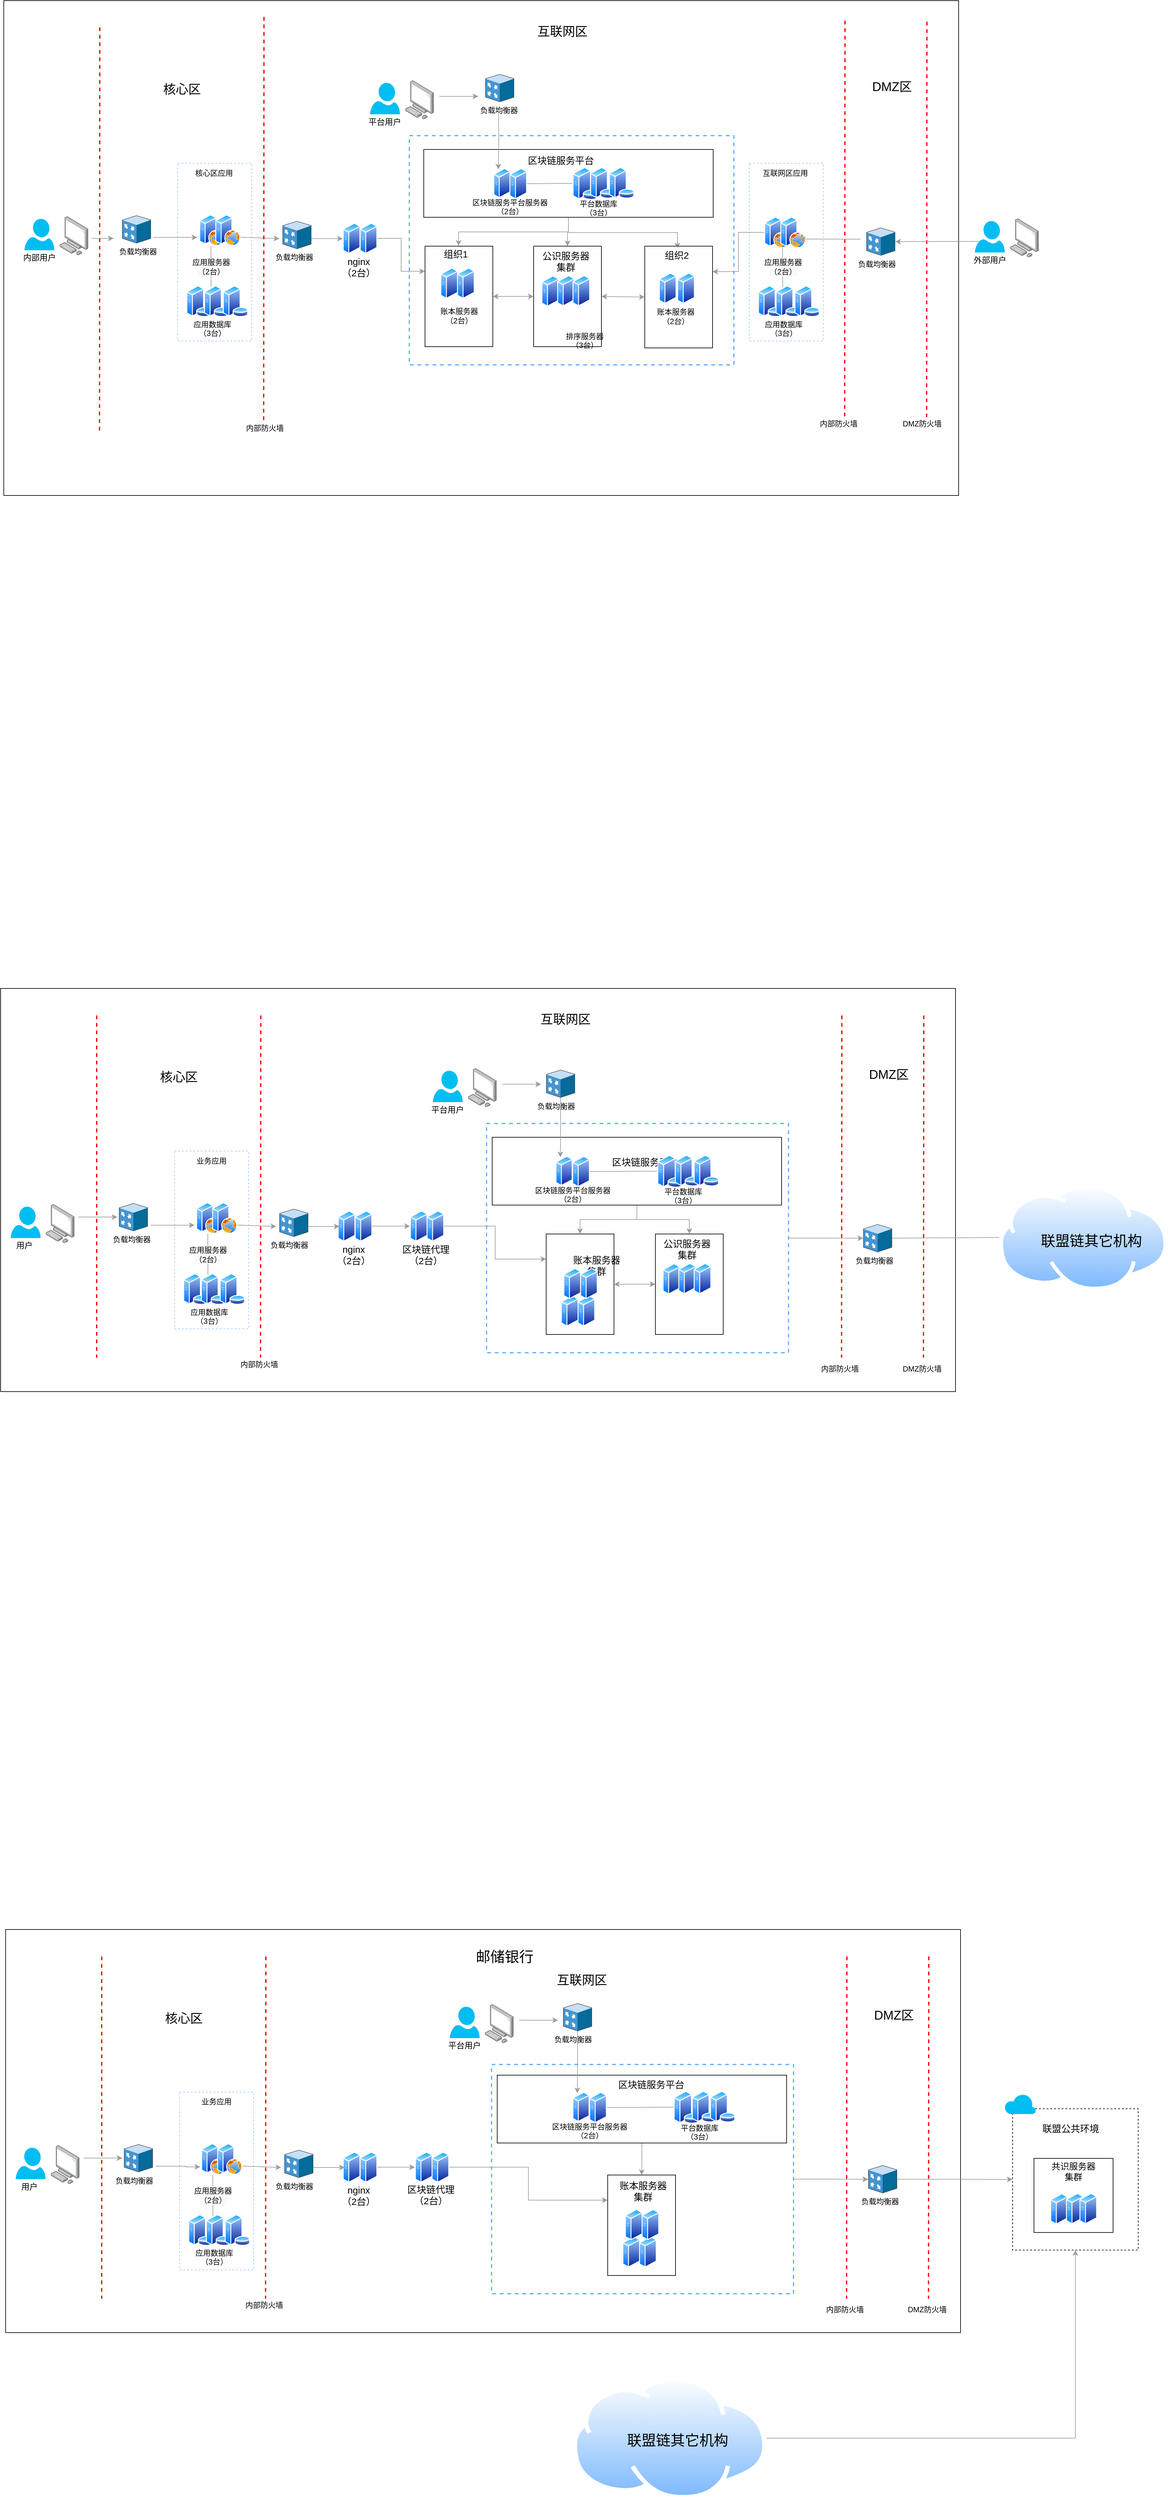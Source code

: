 <mxfile pages="1" version="11.2.8" type="github"><diagram id="3mr4C9OolN_EyMKxFGQn" name="Page-1"><mxGraphModel dx="2330" dy="1423" grid="0" gridSize="10" guides="1" tooltips="1" connect="1" arrows="1" fold="1" page="1" pageScale="1" pageWidth="3300" pageHeight="4681" math="0" shadow="0"><root><mxCell id="0"/><mxCell id="1" parent="0"/><mxCell id="AsseI4p636jyMahuRTAR-198" value="" style="rounded=0;whiteSpace=wrap;html=1;" parent="1" vertex="1"><mxGeometry x="153" y="182" width="1521" height="788" as="geometry"/></mxCell><mxCell id="Ee9PXTt1RM7964nBTojT-14" value="" style="rounded=0;whiteSpace=wrap;html=1;fontSize=11;align=center;fillColor=none;dashed=1;strokeWidth=2;strokeColor=#66B2FF;" parent="1" vertex="1"><mxGeometry x="799" y="397" width="517" height="365" as="geometry"/></mxCell><mxCell id="4XAEu1WjWPDzFq4eXw3N-4" value="" style="rounded=0;whiteSpace=wrap;html=1;fillColor=none;dashed=1;strokeColor=#99CCFF;" parent="1" vertex="1"><mxGeometry x="430" y="441" width="118" height="283" as="geometry"/></mxCell><mxCell id="ydYzLrxbfxmWQuC1QljI-231" value="&lt;span style=&quot;color: rgb(0 , 0 , 0) ; background-color: rgb(248 , 249 , 250)&quot;&gt;应用服务器&lt;/span&gt;&lt;br style=&quot;color: rgb(0 , 0 , 0)&quot;&gt;&lt;span style=&quot;color: rgb(0 , 0 , 0) ; background-color: rgb(248 , 249 , 250)&quot;&gt;（2台）&lt;/span&gt;" style="endArrow=none;html=1;strokeColor=#9E9D9E;fontSize=12;fontColor=#60BEFC;exitX=0.25;exitY=0;exitDx=0;exitDy=0;" parent="1" source="ydYzLrxbfxmWQuC1QljI-215" edge="1"><mxGeometry width="50" height="50" relative="1" as="geometry"><mxPoint x="428" y="807" as="sourcePoint"/><mxPoint x="483" y="573" as="targetPoint"/></mxGeometry></mxCell><mxCell id="Ee9PXTt1RM7964nBTojT-10" style="edgeStyle=orthogonalEdgeStyle;rounded=0;orthogonalLoop=1;jettySize=auto;html=1;exitX=0.5;exitY=1;exitDx=0;exitDy=0;entryX=0.499;entryY=-0.063;entryDx=0;entryDy=0;entryPerimeter=0;fontSize=11;strokeColor=#9E9D9E;" parent="1" source="AsseI4p636jyMahuRTAR-226" target="AsseI4p636jyMahuRTAR-241" edge="1"><mxGeometry relative="1" as="geometry"/></mxCell><mxCell id="Ee9PXTt1RM7964nBTojT-11" style="edgeStyle=orthogonalEdgeStyle;rounded=0;orthogonalLoop=1;jettySize=auto;html=1;exitX=0.5;exitY=1;exitDx=0;exitDy=0;entryX=0.435;entryY=0.058;entryDx=0;entryDy=0;entryPerimeter=0;fontSize=11;strokeColor=#9E9D9E;" parent="1" source="AsseI4p636jyMahuRTAR-226" target="AsseI4p636jyMahuRTAR-247" edge="1"><mxGeometry relative="1" as="geometry"/></mxCell><mxCell id="Ee9PXTt1RM7964nBTojT-12" style="edgeStyle=orthogonalEdgeStyle;rounded=0;orthogonalLoop=1;jettySize=auto;html=1;exitX=0.5;exitY=1;exitDx=0;exitDy=0;entryX=0.5;entryY=0;entryDx=0;entryDy=0;fontSize=11;strokeColor=#9E9D9E;" parent="1" source="AsseI4p636jyMahuRTAR-226" target="AsseI4p636jyMahuRTAR-250" edge="1"><mxGeometry relative="1" as="geometry"/></mxCell><mxCell id="4XAEu1WjWPDzFq4eXw3N-5" value="核心区应用" style="rounded=1;whiteSpace=wrap;html=1;dashed=1;strokeColor=none;fillColor=none;" parent="1" vertex="1"><mxGeometry x="447.5" y="446.5" width="80" height="20" as="geometry"/></mxCell><mxCell id="4XAEu1WjWPDzFq4eXw3N-28" value="互联网区" style="text;html=1;resizable=0;points=[];autosize=1;align=left;verticalAlign=top;spacingTop=-4;fontSize=20;" parent="1" vertex="1"><mxGeometry x="1000.5" y="215.5" width="74" height="19" as="geometry"/></mxCell><mxCell id="4XAEu1WjWPDzFq4eXw3N-39" value="DMZ区" style="rounded=1;whiteSpace=wrap;html=1;dashed=1;fillColor=none;strokeColor=none;fontSize=20;" parent="1" vertex="1"><mxGeometry x="1527" y="301" width="82" height="33" as="geometry"/></mxCell><mxCell id="AsseI4p636jyMahuRTAR-226" value="" style="rounded=0;whiteSpace=wrap;html=1;" parent="1" vertex="1"><mxGeometry x="822" y="419" width="461" height="108" as="geometry"/></mxCell><mxCell id="AsseI4p636jyMahuRTAR-250" value="" style="rounded=0;whiteSpace=wrap;html=1;fontSize=16;" parent="1" vertex="1"><mxGeometry x="997" y="573" width="108" height="160" as="geometry"/></mxCell><mxCell id="Ee9PXTt1RM7964nBTojT-4" value="公识服务器&lt;br style=&quot;font-size: 15px;&quot;&gt;集群" style="text;html=1;resizable=0;points=[];autosize=1;align=center;verticalAlign=top;spacingTop=-4;fontSize=15;" parent="1" vertex="1"><mxGeometry x="1015" y="577" width="65" height="26" as="geometry"/></mxCell><mxCell id="AsseI4p636jyMahuRTAR-242" value="" style="group" parent="1" vertex="1" connectable="0"><mxGeometry x="1174" y="573" width="108" height="160" as="geometry"/></mxCell><mxCell id="AsseI4p636jyMahuRTAR-243" value="" style="rounded=0;whiteSpace=wrap;html=1;" parent="AsseI4p636jyMahuRTAR-242" vertex="1"><mxGeometry width="108.0" height="162" as="geometry"/></mxCell><mxCell id="AsseI4p636jyMahuRTAR-247" value="组织2" style="text;html=1;resizable=0;points=[];autosize=1;align=left;verticalAlign=top;spacingTop=-4;fontSize=15;" parent="AsseI4p636jyMahuRTAR-242" vertex="1"><mxGeometry x="29.795" y="2.573" width="51" height="19" as="geometry"/></mxCell><mxCell id="AsseI4p636jyMahuRTAR-244" value="账本服务器&lt;br&gt;（2台）" style="text;html=1;strokeColor=none;fillColor=none;align=center;verticalAlign=middle;whiteSpace=wrap;rounded=0;" parent="AsseI4p636jyMahuRTAR-242" vertex="1"><mxGeometry x="13.005" y="95.824" width="72.617" height="32.812" as="geometry"/></mxCell><mxCell id="ydYzLrxbfxmWQuC1QljI-367" value="" style="group" parent="AsseI4p636jyMahuRTAR-242" vertex="1" connectable="0"><mxGeometry x="3.306" y="25" width="104.694" height="123" as="geometry"/></mxCell><mxCell id="ydYzLrxbfxmWQuC1QljI-365" value="" style="aspect=fixed;perimeter=ellipsePerimeter;html=1;align=center;shadow=0;dashed=0;spacingTop=3;image;image=img/lib/active_directory/generic_server.svg;strokeColor=#3399FF;fillColor=#66FFFF;" parent="ydYzLrxbfxmWQuC1QljI-367" vertex="1"><mxGeometry x="19.286" y="17" width="28.0" height="50" as="geometry"/></mxCell><mxCell id="ydYzLrxbfxmWQuC1QljI-366" value="" style="aspect=fixed;perimeter=ellipsePerimeter;html=1;align=center;shadow=0;dashed=0;spacingTop=3;image;image=img/lib/active_directory/generic_server.svg;strokeColor=#3399FF;fillColor=#66FFFF;" parent="ydYzLrxbfxmWQuC1QljI-367" vertex="1"><mxGeometry x="48.49" y="17" width="28.0" height="50" as="geometry"/></mxCell><mxCell id="Ee9PXTt1RM7964nBTojT-274" style="edgeStyle=orthogonalEdgeStyle;rounded=0;orthogonalLoop=1;jettySize=auto;html=1;exitX=0.87;exitY=0.65;exitDx=0;exitDy=0;exitPerimeter=0;entryX=0;entryY=0.5;entryDx=0;entryDy=0;fontSize=14;strokeColor=#9E9D9E;" parent="1" edge="1"><mxGeometry relative="1" as="geometry"><mxPoint x="293" y="560.667" as="sourcePoint"/><mxPoint x="328" y="560.667" as="targetPoint"/></mxGeometry></mxCell><mxCell id="Ee9PXTt1RM7964nBTojT-279" value="" style="edgeStyle=orthogonalEdgeStyle;rounded=0;orthogonalLoop=1;jettySize=auto;html=1;fontSize=14;strokeColor=#9E9D9E;entryX=0;entryY=0.75;entryDx=0;entryDy=0;" parent="1" edge="1"><mxGeometry relative="1" as="geometry"><Array as="points"><mxPoint x="440" y="559"/></Array><mxPoint x="391.5" y="559" as="sourcePoint"/><mxPoint x="461.333" y="559" as="targetPoint"/></mxGeometry></mxCell><mxCell id="Ee9PXTt1RM7964nBTojT-288" value="" style="endArrow=classic;html=1;fontSize=13;exitX=1;exitY=0.75;exitDx=0;exitDy=0;strokeColor=#9E9D9E;" parent="1" source="ydYzLrxbfxmWQuC1QljI-338" edge="1"><mxGeometry width="50" height="50" relative="1" as="geometry"><mxPoint x="491" y="932" as="sourcePoint"/><mxPoint x="592" y="561" as="targetPoint"/></mxGeometry></mxCell><mxCell id="Ee9PXTt1RM7964nBTojT-308" value="" style="endArrow=none;dashed=1;html=1;fontSize=12;strokeColor=#FF0000;strokeWidth=2;" parent="1" edge="1"><mxGeometry width="50" height="50" relative="1" as="geometry"><mxPoint x="567.5" y="208" as="sourcePoint"/><mxPoint x="567" y="850" as="targetPoint"/></mxGeometry></mxCell><mxCell id="Ee9PXTt1RM7964nBTojT-309" value="内部防火墙" style="text;html=1;resizable=0;points=[];autosize=1;align=left;verticalAlign=top;spacingTop=-4;fontSize=12;" parent="1" vertex="1"><mxGeometry x="537" y="852.5" width="70" height="14" as="geometry"/></mxCell><mxCell id="Ee9PXTt1RM7964nBTojT-312" value="核心区" style="text;html=1;resizable=0;points=[];autosize=1;align=left;verticalAlign=top;spacingTop=-4;fontSize=20;" parent="1" vertex="1"><mxGeometry x="405" y="308" width="46" height="14" as="geometry"/></mxCell><mxCell id="Ee9PXTt1RM7964nBTojT-315" value="" style="endArrow=none;dashed=1;html=1;fontSize=12;strokeColor=#FF0000;strokeWidth=2;" parent="1" edge="1"><mxGeometry width="50" height="50" relative="1" as="geometry"><mxPoint x="1493.0" y="214" as="sourcePoint"/><mxPoint x="1492.5" y="850" as="targetPoint"/></mxGeometry></mxCell><mxCell id="Ee9PXTt1RM7964nBTojT-316" value="内部防火墙" style="text;html=1;resizable=0;points=[];autosize=1;align=left;verticalAlign=top;spacingTop=-4;fontSize=12;" parent="1" vertex="1"><mxGeometry x="1450.5" y="845.5" width="70" height="14" as="geometry"/></mxCell><mxCell id="Ee9PXTt1RM7964nBTojT-318" value="" style="endArrow=none;dashed=1;html=1;fontSize=12;strokeColor=#FF0000;strokeWidth=2;" parent="1" edge="1"><mxGeometry width="50" height="50" relative="1" as="geometry"><mxPoint x="1623.5" y="215.5" as="sourcePoint"/><mxPoint x="1623" y="850" as="targetPoint"/></mxGeometry></mxCell><mxCell id="Ee9PXTt1RM7964nBTojT-321" value="DMZ防火墙" style="text;html=1;resizable=0;points=[];autosize=1;align=left;verticalAlign=top;spacingTop=-4;fontSize=12;" parent="1" vertex="1"><mxGeometry x="1583" y="845.5" width="72" height="14" as="geometry"/></mxCell><mxCell id="ydYzLrxbfxmWQuC1QljI-211" value="" style="group" parent="1" vertex="1" connectable="0"><mxGeometry x="449.5" y="524" width="70" height="97.5" as="geometry"/></mxCell><mxCell id="ydYzLrxbfxmWQuC1QljI-218" value="" style="group" parent="1" vertex="1" connectable="0"><mxGeometry x="443.5" y="635.5" width="99.167" height="80" as="geometry"/></mxCell><mxCell id="ydYzLrxbfxmWQuC1QljI-217" value="应用数据库&lt;br&gt;（3台）" style="text;html=1;resizable=0;points=[];autosize=1;align=center;verticalAlign=top;spacingTop=-4;" parent="ydYzLrxbfxmWQuC1QljI-218" vertex="1"><mxGeometry x="6.167" y="52" width="70" height="28" as="geometry"/></mxCell><mxCell id="ydYzLrxbfxmWQuC1QljI-214" value="" style="aspect=fixed;perimeter=ellipsePerimeter;html=1;align=center;shadow=0;dashed=0;spacingTop=3;image;image=img/lib/active_directory/database_server.svg;strokeColor=#3399FF;fillColor=#66FFFF;" parent="ydYzLrxbfxmWQuC1QljI-218" vertex="1"><mxGeometry width="41" height="50" as="geometry"/></mxCell><mxCell id="ydYzLrxbfxmWQuC1QljI-215" value="" style="aspect=fixed;perimeter=ellipsePerimeter;html=1;align=center;shadow=0;dashed=0;spacingTop=3;image;image=img/lib/active_directory/database_server.svg;strokeColor=#3399FF;fillColor=#66FFFF;" parent="ydYzLrxbfxmWQuC1QljI-218" vertex="1"><mxGeometry x="28.167" width="41" height="50" as="geometry"/></mxCell><mxCell id="ydYzLrxbfxmWQuC1QljI-216" value="" style="aspect=fixed;perimeter=ellipsePerimeter;html=1;align=center;shadow=0;dashed=0;spacingTop=3;image;image=img/lib/active_directory/database_server.svg;strokeColor=#3399FF;fillColor=#66FFFF;" parent="ydYzLrxbfxmWQuC1QljI-218" vertex="1"><mxGeometry x="58.167" width="41" height="50" as="geometry"/></mxCell><mxCell id="ydYzLrxbfxmWQuC1QljI-223" value="" style="group" parent="1" vertex="1" connectable="0"><mxGeometry x="181.5" y="525.5" width="106.1" height="72.5" as="geometry"/></mxCell><mxCell id="ydYzLrxbfxmWQuC1QljI-224" value="" style="points=[];aspect=fixed;html=1;align=center;shadow=0;dashed=0;image;image=img/lib/allied_telesis/computer_and_terminals/Personal_Computer.svg;strokeColor=#3399FF;fillColor=#66FFFF;" parent="ydYzLrxbfxmWQuC1QljI-223" vertex="1"><mxGeometry x="60.5" width="45.6" height="61.8" as="geometry"/></mxCell><mxCell id="ydYzLrxbfxmWQuC1QljI-225" value="" style="verticalLabelPosition=bottom;html=1;verticalAlign=top;align=center;strokeColor=none;fillColor=#00BEF2;shape=mxgraph.azure.user;" parent="ydYzLrxbfxmWQuC1QljI-223" vertex="1"><mxGeometry x="4.5" y="4" width="47.5" height="50" as="geometry"/></mxCell><mxCell id="ydYzLrxbfxmWQuC1QljI-226" value="内部用户" style="text;html=1;resizable=0;points=[];autosize=1;align=left;verticalAlign=top;spacingTop=-4;fontSize=13;" parent="ydYzLrxbfxmWQuC1QljI-223" vertex="1"><mxGeometry y="55.5" width="66" height="17" as="geometry"/></mxCell><mxCell id="ydYzLrxbfxmWQuC1QljI-232" value="" style="aspect=fixed;perimeter=ellipsePerimeter;html=1;align=center;shadow=0;dashed=0;spacingTop=3;image;image=img/lib/active_directory/generic_server.svg;strokeColor=#3399FF;fillColor=#66FFFF;" parent="1" vertex="1"><mxGeometry x="693" y="535.5" width="28.0" height="50" as="geometry"/></mxCell><mxCell id="ydYzLrxbfxmWQuC1QljI-237" style="edgeStyle=orthogonalEdgeStyle;rounded=0;orthogonalLoop=1;jettySize=auto;html=1;exitX=1;exitY=0.5;exitDx=0;exitDy=0;entryX=0;entryY=0.25;entryDx=0;entryDy=0;strokeColor=#9E9D9E;fontSize=15;fontColor=#000000;" parent="1" source="ydYzLrxbfxmWQuC1QljI-233" target="AsseI4p636jyMahuRTAR-228" edge="1"><mxGeometry relative="1" as="geometry"/></mxCell><mxCell id="ydYzLrxbfxmWQuC1QljI-233" value="" style="aspect=fixed;perimeter=ellipsePerimeter;html=1;align=center;shadow=0;dashed=0;spacingTop=3;image;image=img/lib/active_directory/generic_server.svg;strokeColor=#3399FF;fillColor=#66FFFF;" parent="1" vertex="1"><mxGeometry x="720" y="535.5" width="28.0" height="50" as="geometry"/></mxCell><mxCell id="ydYzLrxbfxmWQuC1QljI-234" value="nginx&lt;br&gt;（2台）" style="text;html=1;resizable=0;points=[];autosize=1;align=center;verticalAlign=top;spacingTop=-4;fontSize=15;fontColor=#000000;" parent="1" vertex="1"><mxGeometry x="686" y="585.5" width="63" height="36" as="geometry"/></mxCell><mxCell id="ydYzLrxbfxmWQuC1QljI-235" value="" style="endArrow=classic;html=1;strokeColor=#9E9D9E;fontSize=15;fontColor=#000000;" parent="1" edge="1"><mxGeometry width="50" height="50" relative="1" as="geometry"><mxPoint x="643" y="561" as="sourcePoint"/><mxPoint x="693" y="561" as="targetPoint"/></mxGeometry></mxCell><mxCell id="ydYzLrxbfxmWQuC1QljI-245" value="" style="group" parent="1" vertex="1" connectable="0"><mxGeometry x="732" y="309" width="106.1" height="72.5" as="geometry"/></mxCell><mxCell id="ydYzLrxbfxmWQuC1QljI-246" value="" style="points=[];aspect=fixed;html=1;align=center;shadow=0;dashed=0;image;image=img/lib/allied_telesis/computer_and_terminals/Personal_Computer.svg;strokeColor=#3399FF;fillColor=#66FFFF;" parent="ydYzLrxbfxmWQuC1QljI-245" vertex="1"><mxGeometry x="60.5" width="45.6" height="61.8" as="geometry"/></mxCell><mxCell id="ydYzLrxbfxmWQuC1QljI-247" value="" style="verticalLabelPosition=bottom;html=1;verticalAlign=top;align=center;strokeColor=none;fillColor=#00BEF2;shape=mxgraph.azure.user;" parent="ydYzLrxbfxmWQuC1QljI-245" vertex="1"><mxGeometry x="4.5" y="4" width="47.5" height="50" as="geometry"/></mxCell><mxCell id="ydYzLrxbfxmWQuC1QljI-248" value="平台用户" style="text;html=1;resizable=0;points=[];autosize=1;align=left;verticalAlign=top;spacingTop=-4;fontSize=13;" parent="ydYzLrxbfxmWQuC1QljI-245" vertex="1"><mxGeometry y="55.5" width="62" height="16" as="geometry"/></mxCell><mxCell id="ydYzLrxbfxmWQuC1QljI-250" value="" style="endArrow=classic;html=1;strokeColor=#9E9D9E;fontSize=15;fontColor=#000000;" parent="1" edge="1"><mxGeometry width="50" height="50" relative="1" as="geometry"><mxPoint x="847" y="334.5" as="sourcePoint"/><mxPoint x="909" y="334.5" as="targetPoint"/></mxGeometry></mxCell><mxCell id="AsseI4p636jyMahuRTAR-228" value="" style="rounded=0;whiteSpace=wrap;html=1;" parent="1" vertex="1"><mxGeometry x="824" y="573" width="108" height="160" as="geometry"/></mxCell><mxCell id="AsseI4p636jyMahuRTAR-241" value="组织1" style="text;html=1;resizable=0;points=[];autosize=1;align=left;verticalAlign=top;spacingTop=-4;fontSize=15;" parent="1" vertex="1"><mxGeometry x="852.036" y="573.525" width="51" height="18" as="geometry"/></mxCell><mxCell id="AsseI4p636jyMahuRTAR-229" value="账本服务器&lt;br&gt;（2台）" style="text;html=1;strokeColor=none;fillColor=none;align=center;verticalAlign=middle;whiteSpace=wrap;rounded=0;" parent="1" vertex="1"><mxGeometry x="831" y="668" width="95" height="32" as="geometry"/></mxCell><mxCell id="ydYzLrxbfxmWQuC1QljI-261" value="" style="aspect=fixed;perimeter=ellipsePerimeter;html=1;align=center;shadow=0;dashed=0;spacingTop=3;image;image=img/lib/active_directory/generic_server.svg;strokeColor=#3399FF;fillColor=#66FFFF;" parent="1" vertex="1"><mxGeometry x="848.5" y="607" width="28.0" height="50" as="geometry"/></mxCell><mxCell id="ydYzLrxbfxmWQuC1QljI-262" value="" style="aspect=fixed;perimeter=ellipsePerimeter;html=1;align=center;shadow=0;dashed=0;spacingTop=3;image;image=img/lib/active_directory/generic_server.svg;strokeColor=#3399FF;fillColor=#66FFFF;" parent="1" vertex="1"><mxGeometry x="875" y="607" width="28.0" height="50" as="geometry"/></mxCell><mxCell id="ydYzLrxbfxmWQuC1QljI-269" value="排序服务器&lt;br style=&quot;font-size: 12px&quot;&gt;（3台）" style="text;html=1;resizable=0;points=[];autosize=1;align=center;verticalAlign=top;spacingTop=-4;fontSize=12;fontColor=#000000;" parent="1" vertex="1"><mxGeometry x="1042.5" y="706.5" width="70" height="28" as="geometry"/></mxCell><mxCell id="ydYzLrxbfxmWQuC1QljI-270" value="" style="group" parent="1" vertex="1" connectable="0"><mxGeometry x="1009.5" y="619" width="77.5" height="50.5" as="geometry"/></mxCell><mxCell id="ydYzLrxbfxmWQuC1QljI-267" value="" style="group" parent="ydYzLrxbfxmWQuC1QljI-270" vertex="1" connectable="0"><mxGeometry width="77.5" height="50.5" as="geometry"/></mxCell><mxCell id="ydYzLrxbfxmWQuC1QljI-264" value="" style="aspect=fixed;perimeter=ellipsePerimeter;html=1;align=center;shadow=0;dashed=0;spacingTop=3;image;image=img/lib/active_directory/generic_server.svg;strokeColor=#3399FF;fillColor=#66FFFF;" parent="ydYzLrxbfxmWQuC1QljI-267" vertex="1"><mxGeometry y="0.5" width="28.0" height="50" as="geometry"/></mxCell><mxCell id="ydYzLrxbfxmWQuC1QljI-265" value="" style="aspect=fixed;perimeter=ellipsePerimeter;html=1;align=center;shadow=0;dashed=0;spacingTop=3;image;image=img/lib/active_directory/generic_server.svg;strokeColor=#3399FF;fillColor=#66FFFF;" parent="ydYzLrxbfxmWQuC1QljI-267" vertex="1"><mxGeometry x="25" width="28.0" height="50" as="geometry"/></mxCell><mxCell id="ydYzLrxbfxmWQuC1QljI-266" value="" style="aspect=fixed;perimeter=ellipsePerimeter;html=1;align=center;shadow=0;dashed=0;spacingTop=3;image;image=img/lib/active_directory/generic_server.svg;strokeColor=#3399FF;fillColor=#66FFFF;" parent="ydYzLrxbfxmWQuC1QljI-267" vertex="1"><mxGeometry x="49.5" width="28.0" height="50" as="geometry"/></mxCell><mxCell id="ydYzLrxbfxmWQuC1QljI-272" value="" style="group" parent="1" vertex="1" connectable="0"><mxGeometry x="1695.5" y="529" width="106.1" height="72.5" as="geometry"/></mxCell><mxCell id="ydYzLrxbfxmWQuC1QljI-273" value="" style="points=[];aspect=fixed;html=1;align=center;shadow=0;dashed=0;image;image=img/lib/allied_telesis/computer_and_terminals/Personal_Computer.svg;strokeColor=#3399FF;fillColor=#66FFFF;" parent="ydYzLrxbfxmWQuC1QljI-272" vertex="1"><mxGeometry x="60.5" width="45.6" height="61.8" as="geometry"/></mxCell><mxCell id="ydYzLrxbfxmWQuC1QljI-274" value="" style="verticalLabelPosition=bottom;html=1;verticalAlign=top;align=center;strokeColor=none;fillColor=#00BEF2;shape=mxgraph.azure.user;" parent="ydYzLrxbfxmWQuC1QljI-272" vertex="1"><mxGeometry x="4.5" y="4" width="47.5" height="50" as="geometry"/></mxCell><mxCell id="ydYzLrxbfxmWQuC1QljI-275" value="外部用户" style="text;html=1;resizable=0;points=[];autosize=1;align=left;verticalAlign=top;spacingTop=-4;fontSize=13;" parent="ydYzLrxbfxmWQuC1QljI-272" vertex="1"><mxGeometry y="55.5" width="62" height="16" as="geometry"/></mxCell><mxCell id="ydYzLrxbfxmWQuC1QljI-276" value="" style="group" parent="1" vertex="1" connectable="0"><mxGeometry x="1511" y="543.5" width="72" height="62.438" as="geometry"/></mxCell><mxCell id="ydYzLrxbfxmWQuC1QljI-277" value="" style="shadow=0;dashed=0;html=1;labelPosition=center;verticalLabelPosition=bottom;verticalAlign=top;align=center;outlineConnect=0;shape=mxgraph.veeam.3d.proxy_appliance;direction=east;" parent="ydYzLrxbfxmWQuC1QljI-276" vertex="1"><mxGeometry x="16" width="46" height="44.562" as="geometry"/></mxCell><mxCell id="ydYzLrxbfxmWQuC1QljI-278" value="负载均衡器" style="text;html=1;resizable=0;points=[];autosize=1;align=left;verticalAlign=top;spacingTop=-4;fontSize=12;" parent="ydYzLrxbfxmWQuC1QljI-276" vertex="1"><mxGeometry x="1" y="48.438" width="70" height="14" as="geometry"/></mxCell><mxCell id="ydYzLrxbfxmWQuC1QljI-280" style="edgeStyle=orthogonalEdgeStyle;rounded=0;orthogonalLoop=1;jettySize=auto;html=1;exitX=0.14;exitY=0.65;exitDx=0;exitDy=0;exitPerimeter=0;strokeColor=#9E9D9E;fontSize=12;fontColor=#000000;" parent="1" source="ydYzLrxbfxmWQuC1QljI-274" target="ydYzLrxbfxmWQuC1QljI-277" edge="1"><mxGeometry relative="1" as="geometry"/></mxCell><mxCell id="ydYzLrxbfxmWQuC1QljI-286" value="" style="group" parent="1" vertex="1" connectable="0"><mxGeometry x="1334" y="521" width="70" height="97.5" as="geometry"/></mxCell><mxCell id="ydYzLrxbfxmWQuC1QljI-310" value="" style="group" parent="1" vertex="1" connectable="0"><mxGeometry x="1340.5" y="441" width="118" height="283" as="geometry"/></mxCell><mxCell id="ydYzLrxbfxmWQuC1QljI-298" value="" style="rounded=0;whiteSpace=wrap;html=1;fillColor=none;dashed=1;strokeColor=#99CCFF;" parent="ydYzLrxbfxmWQuC1QljI-310" vertex="1"><mxGeometry width="118" height="283" as="geometry"/></mxCell><mxCell id="ydYzLrxbfxmWQuC1QljI-299" value="&lt;span style=&quot;color: rgb(0 , 0 , 0) ; background-color: rgb(248 , 249 , 250)&quot;&gt;应用服务器&lt;/span&gt;&lt;br style=&quot;color: rgb(0 , 0 , 0)&quot;&gt;&lt;span style=&quot;color: rgb(0 , 0 , 0) ; background-color: rgb(248 , 249 , 250)&quot;&gt;（2台）&lt;/span&gt;" style="endArrow=none;html=1;strokeColor=#9E9D9E;fontSize=12;fontColor=#60BEFC;exitX=0.25;exitY=0;exitDx=0;exitDy=0;" parent="ydYzLrxbfxmWQuC1QljI-310" source="ydYzLrxbfxmWQuC1QljI-308" edge="1"><mxGeometry width="50" height="50" relative="1" as="geometry"><mxPoint x="-2" y="366" as="sourcePoint"/><mxPoint x="53" y="132" as="targetPoint"/></mxGeometry></mxCell><mxCell id="ydYzLrxbfxmWQuC1QljI-300" value="互联网区应用" style="rounded=1;whiteSpace=wrap;html=1;dashed=1;strokeColor=none;fillColor=none;" parent="ydYzLrxbfxmWQuC1QljI-310" vertex="1"><mxGeometry x="17.5" y="5.5" width="80" height="20" as="geometry"/></mxCell><mxCell id="ydYzLrxbfxmWQuC1QljI-301" value="" style="group" parent="ydYzLrxbfxmWQuC1QljI-310" vertex="1" connectable="0"><mxGeometry x="19.5" y="83" width="70" height="97.5" as="geometry"/></mxCell><mxCell id="ydYzLrxbfxmWQuC1QljI-305" value="" style="group" parent="ydYzLrxbfxmWQuC1QljI-310" vertex="1" connectable="0"><mxGeometry x="13.5" y="194.5" width="99.167" height="80" as="geometry"/></mxCell><mxCell id="ydYzLrxbfxmWQuC1QljI-306" value="应用数据库&lt;br&gt;（3台）" style="text;html=1;resizable=0;points=[];autosize=1;align=center;verticalAlign=top;spacingTop=-4;" parent="ydYzLrxbfxmWQuC1QljI-305" vertex="1"><mxGeometry x="6.167" y="52" width="70" height="28" as="geometry"/></mxCell><mxCell id="ydYzLrxbfxmWQuC1QljI-307" value="" style="aspect=fixed;perimeter=ellipsePerimeter;html=1;align=center;shadow=0;dashed=0;spacingTop=3;image;image=img/lib/active_directory/database_server.svg;strokeColor=#3399FF;fillColor=#66FFFF;" parent="ydYzLrxbfxmWQuC1QljI-305" vertex="1"><mxGeometry width="41" height="50" as="geometry"/></mxCell><mxCell id="ydYzLrxbfxmWQuC1QljI-308" value="" style="aspect=fixed;perimeter=ellipsePerimeter;html=1;align=center;shadow=0;dashed=0;spacingTop=3;image;image=img/lib/active_directory/database_server.svg;strokeColor=#3399FF;fillColor=#66FFFF;" parent="ydYzLrxbfxmWQuC1QljI-305" vertex="1"><mxGeometry x="28.167" width="41" height="50" as="geometry"/></mxCell><mxCell id="ydYzLrxbfxmWQuC1QljI-309" value="" style="aspect=fixed;perimeter=ellipsePerimeter;html=1;align=center;shadow=0;dashed=0;spacingTop=3;image;image=img/lib/active_directory/database_server.svg;strokeColor=#3399FF;fillColor=#66FFFF;" parent="ydYzLrxbfxmWQuC1QljI-305" vertex="1"><mxGeometry x="58.167" width="41" height="50" as="geometry"/></mxCell><mxCell id="ydYzLrxbfxmWQuC1QljI-340" value="" style="aspect=fixed;perimeter=ellipsePerimeter;html=1;align=center;shadow=0;dashed=0;spacingTop=3;image;image=img/lib/active_directory/web_server.svg;strokeColor=#3399FF;fillColor=#3399FF;fontSize=15;fontColor=#000000;" parent="ydYzLrxbfxmWQuC1QljI-310" vertex="1"><mxGeometry x="24" y="85" width="40" height="50" as="geometry"/></mxCell><mxCell id="ydYzLrxbfxmWQuC1QljI-341" value="" style="aspect=fixed;perimeter=ellipsePerimeter;html=1;align=center;shadow=0;dashed=0;spacingTop=3;image;image=img/lib/active_directory/web_server.svg;strokeColor=#3399FF;fillColor=#3399FF;fontSize=15;fontColor=#000000;" parent="ydYzLrxbfxmWQuC1QljI-310" vertex="1"><mxGeometry x="49.5" y="85" width="40" height="50" as="geometry"/></mxCell><mxCell id="ydYzLrxbfxmWQuC1QljI-317" value="" style="group" parent="1" vertex="1" connectable="0"><mxGeometry x="893.5" y="448.5" width="130" height="73.5" as="geometry"/></mxCell><mxCell id="ydYzLrxbfxmWQuC1QljI-311" value="" style="aspect=fixed;perimeter=ellipsePerimeter;html=1;align=center;shadow=0;dashed=0;spacingTop=3;image;image=img/lib/active_directory/generic_server.svg;strokeColor=#3399FF;fillColor=#66FFFF;" parent="ydYzLrxbfxmWQuC1QljI-317" vertex="1"><mxGeometry x="39.5" width="27" height="48" as="geometry"/></mxCell><mxCell id="ydYzLrxbfxmWQuC1QljI-312" value="" style="aspect=fixed;perimeter=ellipsePerimeter;html=1;align=center;shadow=0;dashed=0;spacingTop=3;image;image=img/lib/active_directory/generic_server.svg;strokeColor=#3399FF;fillColor=#66FFFF;" parent="ydYzLrxbfxmWQuC1QljI-317" vertex="1"><mxGeometry x="65" width="28.0" height="50" as="geometry"/></mxCell><mxCell id="ydYzLrxbfxmWQuC1QljI-313" value="区块链服务平台服务器&lt;br&gt;（2台）" style="text;html=1;resizable=0;points=[];autosize=1;align=center;verticalAlign=top;spacingTop=-4;fontSize=12;fontColor=#000000;" parent="ydYzLrxbfxmWQuC1QljI-317" vertex="1"><mxGeometry y="45.5" width="130" height="28" as="geometry"/></mxCell><mxCell id="ydYzLrxbfxmWQuC1QljI-318" value="区块链服务平台" style="text;html=1;resizable=0;points=[];autosize=1;align=left;verticalAlign=top;spacingTop=-4;fontSize=15;fontColor=#000000;" parent="1" vertex="1"><mxGeometry x="985.5" y="425" width="94" height="14" as="geometry"/></mxCell><mxCell id="ydYzLrxbfxmWQuC1QljI-322" value="" style="group" parent="1" vertex="1" connectable="0"><mxGeometry x="1058.5" y="447" width="99.167" height="80" as="geometry"/></mxCell><mxCell id="ydYzLrxbfxmWQuC1QljI-323" value="平台数据库&lt;br&gt;（3台）" style="text;html=1;resizable=0;points=[];autosize=1;align=center;verticalAlign=top;spacingTop=-4;" parent="ydYzLrxbfxmWQuC1QljI-322" vertex="1"><mxGeometry x="6.167" y="49" width="70" height="28" as="geometry"/></mxCell><mxCell id="ydYzLrxbfxmWQuC1QljI-324" value="" style="aspect=fixed;perimeter=ellipsePerimeter;html=1;align=center;shadow=0;dashed=0;spacingTop=3;image;image=img/lib/active_directory/database_server.svg;strokeColor=#3399FF;fillColor=#66FFFF;" parent="ydYzLrxbfxmWQuC1QljI-322" vertex="1"><mxGeometry width="43" height="52" as="geometry"/></mxCell><mxCell id="ydYzLrxbfxmWQuC1QljI-325" value="" style="aspect=fixed;perimeter=ellipsePerimeter;html=1;align=center;shadow=0;dashed=0;spacingTop=3;image;image=img/lib/active_directory/database_server.svg;strokeColor=#3399FF;fillColor=#66FFFF;" parent="ydYzLrxbfxmWQuC1QljI-322" vertex="1"><mxGeometry x="28.167" width="41" height="50" as="geometry"/></mxCell><mxCell id="ydYzLrxbfxmWQuC1QljI-326" value="" style="aspect=fixed;perimeter=ellipsePerimeter;html=1;align=center;shadow=0;dashed=0;spacingTop=3;image;image=img/lib/active_directory/database_server.svg;strokeColor=#3399FF;fillColor=#66FFFF;" parent="ydYzLrxbfxmWQuC1QljI-322" vertex="1"><mxGeometry x="58.167" width="41" height="50" as="geometry"/></mxCell><mxCell id="ydYzLrxbfxmWQuC1QljI-337" value="" style="aspect=fixed;perimeter=ellipsePerimeter;html=1;align=center;shadow=0;dashed=0;spacingTop=3;image;image=img/lib/active_directory/web_server.svg;strokeColor=#3399FF;fillColor=#3399FF;fontSize=15;fontColor=#000000;" parent="1" vertex="1"><mxGeometry x="464.5" y="522.5" width="40" height="50" as="geometry"/></mxCell><mxCell id="ydYzLrxbfxmWQuC1QljI-338" value="" style="aspect=fixed;perimeter=ellipsePerimeter;html=1;align=center;shadow=0;dashed=0;spacingTop=3;image;image=img/lib/active_directory/web_server.svg;strokeColor=#3399FF;fillColor=#3399FF;fontSize=15;fontColor=#000000;" parent="1" vertex="1"><mxGeometry x="490" y="522.5" width="40" height="50" as="geometry"/></mxCell><mxCell id="ydYzLrxbfxmWQuC1QljI-342" style="edgeStyle=orthogonalEdgeStyle;rounded=0;orthogonalLoop=1;jettySize=auto;html=1;exitX=0;exitY=0.5;exitDx=0;exitDy=0;entryX=1;entryY=0.25;entryDx=0;entryDy=0;strokeColor=#9E9D9E;fontSize=15;fontColor=#000000;" parent="1" source="ydYzLrxbfxmWQuC1QljI-340" target="AsseI4p636jyMahuRTAR-243" edge="1"><mxGeometry relative="1" as="geometry"/></mxCell><mxCell id="ydYzLrxbfxmWQuC1QljI-343" value="" style="endArrow=classic;html=1;strokeColor=#9E9D9E;fontSize=15;fontColor=#000000;entryX=1;entryY=0.75;entryDx=0;entryDy=0;exitX=0.889;exitY=0.482;exitDx=0;exitDy=0;exitPerimeter=0;" parent="1" edge="1"><mxGeometry width="50" height="50" relative="1" as="geometry"><mxPoint x="1517.717" y="561.816" as="sourcePoint"/><mxPoint x="1421.124" y="561.572" as="targetPoint"/></mxGeometry></mxCell><mxCell id="ydYzLrxbfxmWQuC1QljI-359" value="" style="endArrow=none;dashed=1;html=1;fontSize=12;strokeColor=#FF0000;strokeWidth=2;" parent="1" edge="1"><mxGeometry width="50" height="50" relative="1" as="geometry"><mxPoint x="306" y="224.5" as="sourcePoint"/><mxPoint x="305.5" y="866.5" as="targetPoint"/></mxGeometry></mxCell><mxCell id="ydYzLrxbfxmWQuC1QljI-361" value="" style="edgeStyle=orthogonalEdgeStyle;rounded=0;orthogonalLoop=1;jettySize=auto;html=1;strokeColor=#9E9D9E;fontSize=20;fontColor=#000000;entryX=0.25;entryY=0;entryDx=0;entryDy=0;" parent="1" target="ydYzLrxbfxmWQuC1QljI-311" edge="1"><mxGeometry relative="1" as="geometry"><mxPoint x="941" y="356.062" as="sourcePoint"/></mxGeometry></mxCell><mxCell id="ydYzLrxbfxmWQuC1QljI-370" value="" style="endArrow=classic;startArrow=classic;html=1;strokeColor=#9E9D9E;fontSize=15;fontColor=#000000;exitX=1;exitY=0.5;exitDx=0;exitDy=0;entryX=0;entryY=0.5;entryDx=0;entryDy=0;" parent="1" source="AsseI4p636jyMahuRTAR-228" target="AsseI4p636jyMahuRTAR-250" edge="1"><mxGeometry width="50" height="50" relative="1" as="geometry"><mxPoint x="963" y="870" as="sourcePoint"/><mxPoint x="1013" y="820" as="targetPoint"/></mxGeometry></mxCell><mxCell id="ydYzLrxbfxmWQuC1QljI-371" value="" style="endArrow=classic;startArrow=classic;html=1;strokeColor=#9E9D9E;fontSize=15;fontColor=#000000;exitX=1;exitY=0.5;exitDx=0;exitDy=0;entryX=0;entryY=0.5;entryDx=0;entryDy=0;" parent="1" source="AsseI4p636jyMahuRTAR-250" target="AsseI4p636jyMahuRTAR-243" edge="1"><mxGeometry width="50" height="50" relative="1" as="geometry"><mxPoint x="1201" y="1048" as="sourcePoint"/><mxPoint x="1251" y="998" as="targetPoint"/></mxGeometry></mxCell><mxCell id="ydYzLrxbfxmWQuC1QljI-372" value="" style="rounded=0;whiteSpace=wrap;html=1;" parent="1" vertex="1"><mxGeometry x="148" y="1755" width="1521" height="642" as="geometry"/></mxCell><mxCell id="ydYzLrxbfxmWQuC1QljI-503" style="edgeStyle=orthogonalEdgeStyle;rounded=0;orthogonalLoop=1;jettySize=auto;html=1;exitX=1;exitY=0.5;exitDx=0;exitDy=0;strokeColor=#9E9D9E;fontSize=15;fontColor=#000000;" parent="1" source="ydYzLrxbfxmWQuC1QljI-373" target="ydYzLrxbfxmWQuC1QljI-451" edge="1"><mxGeometry relative="1" as="geometry"/></mxCell><mxCell id="ydYzLrxbfxmWQuC1QljI-373" value="" style="rounded=0;whiteSpace=wrap;html=1;fontSize=11;align=center;fillColor=none;dashed=1;strokeWidth=2;strokeColor=#66B2FF;" parent="1" vertex="1"><mxGeometry x="922" y="1970" width="481" height="365" as="geometry"/></mxCell><mxCell id="ydYzLrxbfxmWQuC1QljI-374" value="" style="rounded=0;whiteSpace=wrap;html=1;fillColor=none;dashed=1;strokeColor=#99CCFF;" parent="1" vertex="1"><mxGeometry x="425" y="2014" width="118" height="283" as="geometry"/></mxCell><mxCell id="ydYzLrxbfxmWQuC1QljI-375" value="&lt;span style=&quot;color: rgb(0 , 0 , 0) ; background-color: rgb(248 , 249 , 250)&quot;&gt;应用服务器&lt;/span&gt;&lt;br style=&quot;color: rgb(0 , 0 , 0)&quot;&gt;&lt;span style=&quot;color: rgb(0 , 0 , 0) ; background-color: rgb(248 , 249 , 250)&quot;&gt;（2台）&lt;/span&gt;" style="endArrow=none;html=1;strokeColor=#9E9D9E;fontSize=12;fontColor=#60BEFC;exitX=0.25;exitY=0;exitDx=0;exitDy=0;" parent="1" source="ydYzLrxbfxmWQuC1QljI-411" edge="1"><mxGeometry width="50" height="50" relative="1" as="geometry"><mxPoint x="423" y="2380" as="sourcePoint"/><mxPoint x="478" y="2146" as="targetPoint"/></mxGeometry></mxCell><mxCell id="ydYzLrxbfxmWQuC1QljI-378" style="edgeStyle=orthogonalEdgeStyle;rounded=0;orthogonalLoop=1;jettySize=auto;html=1;exitX=0.5;exitY=1;exitDx=0;exitDy=0;entryX=0.5;entryY=0;entryDx=0;entryDy=0;fontSize=11;strokeColor=#9E9D9E;" parent="1" source="ydYzLrxbfxmWQuC1QljI-382" target="ydYzLrxbfxmWQuC1QljI-383" edge="1"><mxGeometry relative="1" as="geometry"/></mxCell><mxCell id="ydYzLrxbfxmWQuC1QljI-379" value="业务应用" style="rounded=1;whiteSpace=wrap;html=1;dashed=1;strokeColor=none;fillColor=none;" parent="1" vertex="1"><mxGeometry x="443.5" y="2019.5" width="80" height="20" as="geometry"/></mxCell><mxCell id="ydYzLrxbfxmWQuC1QljI-380" value="互联网区" style="text;html=1;resizable=0;points=[];autosize=1;align=left;verticalAlign=top;spacingTop=-4;fontSize=20;" parent="1" vertex="1"><mxGeometry x="1006" y="1788.5" width="74" height="19" as="geometry"/></mxCell><mxCell id="ydYzLrxbfxmWQuC1QljI-381" value="DMZ区" style="rounded=1;whiteSpace=wrap;html=1;dashed=1;fillColor=none;strokeColor=none;fontSize=20;" parent="1" vertex="1"><mxGeometry x="1522" y="1874" width="82" height="33" as="geometry"/></mxCell><mxCell id="DVsZW8fbjuI2LZftqpca-18" style="edgeStyle=orthogonalEdgeStyle;rounded=0;orthogonalLoop=1;jettySize=auto;html=1;exitX=0.5;exitY=1;exitDx=0;exitDy=0;entryX=0.5;entryY=0;entryDx=0;entryDy=0;strokeColor=#9E9D9E;" edge="1" parent="1" source="ydYzLrxbfxmWQuC1QljI-382" target="ydYzLrxbfxmWQuC1QljI-433"><mxGeometry relative="1" as="geometry"/></mxCell><mxCell id="ydYzLrxbfxmWQuC1QljI-382" value="" style="rounded=0;whiteSpace=wrap;html=1;" parent="1" vertex="1"><mxGeometry x="931" y="1992" width="461" height="108" as="geometry"/></mxCell><mxCell id="ydYzLrxbfxmWQuC1QljI-383" value="" style="rounded=0;whiteSpace=wrap;html=1;fontSize=16;" parent="1" vertex="1"><mxGeometry x="1191" y="2146" width="108" height="160" as="geometry"/></mxCell><mxCell id="ydYzLrxbfxmWQuC1QljI-384" value="公识服务器&lt;br style=&quot;font-size: 15px;&quot;&gt;集群" style="text;html=1;resizable=0;points=[];autosize=1;align=center;verticalAlign=top;spacingTop=-4;fontSize=15;" parent="1" vertex="1"><mxGeometry x="1208" y="2150" width="65" height="26" as="geometry"/></mxCell><mxCell id="ydYzLrxbfxmWQuC1QljI-395" value="" style="edgeStyle=orthogonalEdgeStyle;rounded=0;orthogonalLoop=1;jettySize=auto;html=1;fontSize=14;strokeColor=#9E9D9E;entryX=0;entryY=0.75;entryDx=0;entryDy=0;" parent="1" edge="1"><mxGeometry relative="1" as="geometry"><Array as="points"><mxPoint x="435" y="2132"/></Array><mxPoint x="387" y="2132" as="sourcePoint"/><mxPoint x="457" y="2132" as="targetPoint"/></mxGeometry></mxCell><mxCell id="ydYzLrxbfxmWQuC1QljI-396" value="" style="endArrow=classic;html=1;fontSize=13;exitX=1;exitY=0.75;exitDx=0;exitDy=0;strokeColor=#9E9D9E;" parent="1" source="ydYzLrxbfxmWQuC1QljI-479" edge="1"><mxGeometry width="50" height="50" relative="1" as="geometry"><mxPoint x="486" y="2505" as="sourcePoint"/><mxPoint x="587" y="2134" as="targetPoint"/></mxGeometry></mxCell><mxCell id="ydYzLrxbfxmWQuC1QljI-397" value="" style="endArrow=none;dashed=1;html=1;fontSize=12;strokeColor=#FF0000;strokeWidth=2;" parent="1" edge="1"><mxGeometry width="50" height="50" relative="1" as="geometry"><mxPoint x="562.5" y="1798" as="sourcePoint"/><mxPoint x="562" y="2343" as="targetPoint"/></mxGeometry></mxCell><mxCell id="ydYzLrxbfxmWQuC1QljI-398" value="内部防火墙" style="text;html=1;resizable=0;points=[];autosize=1;align=left;verticalAlign=top;spacingTop=-4;fontSize=12;" parent="1" vertex="1"><mxGeometry x="527.5" y="2343.5" width="70" height="14" as="geometry"/></mxCell><mxCell id="ydYzLrxbfxmWQuC1QljI-399" value="核心区" style="text;html=1;resizable=0;points=[];autosize=1;align=left;verticalAlign=top;spacingTop=-4;fontSize=20;" parent="1" vertex="1"><mxGeometry x="400" y="1881" width="46" height="14" as="geometry"/></mxCell><mxCell id="ydYzLrxbfxmWQuC1QljI-400" value="" style="endArrow=none;dashed=1;html=1;fontSize=12;strokeColor=#FF0000;strokeWidth=2;" parent="1" edge="1"><mxGeometry width="50" height="50" relative="1" as="geometry"><mxPoint x="1488" y="1798" as="sourcePoint"/><mxPoint x="1487.5" y="2343" as="targetPoint"/></mxGeometry></mxCell><mxCell id="ydYzLrxbfxmWQuC1QljI-401" value="内部防火墙" style="text;html=1;resizable=0;points=[];autosize=1;align=left;verticalAlign=top;spacingTop=-4;fontSize=12;" parent="1" vertex="1"><mxGeometry x="1453" y="2350.5" width="70" height="14" as="geometry"/></mxCell><mxCell id="ydYzLrxbfxmWQuC1QljI-402" value="" style="endArrow=none;dashed=1;html=1;fontSize=12;strokeColor=#FF0000;strokeWidth=2;" parent="1" edge="1"><mxGeometry width="50" height="50" relative="1" as="geometry"><mxPoint x="1618.5" y="1798" as="sourcePoint"/><mxPoint x="1618" y="2343" as="targetPoint"/></mxGeometry></mxCell><mxCell id="ydYzLrxbfxmWQuC1QljI-403" value="DMZ防火墙" style="text;html=1;resizable=0;points=[];autosize=1;align=left;verticalAlign=top;spacingTop=-4;fontSize=12;" parent="1" vertex="1"><mxGeometry x="1583" y="2350.5" width="72" height="14" as="geometry"/></mxCell><mxCell id="ydYzLrxbfxmWQuC1QljI-404" value="" style="group" parent="1" vertex="1" connectable="0"><mxGeometry x="320.5" y="2097" width="72" height="62.438" as="geometry"/></mxCell><mxCell id="ydYzLrxbfxmWQuC1QljI-405" value="" style="shadow=0;dashed=0;html=1;labelPosition=center;verticalLabelPosition=bottom;verticalAlign=top;align=center;outlineConnect=0;shape=mxgraph.veeam.3d.proxy_appliance;direction=east;" parent="ydYzLrxbfxmWQuC1QljI-404" vertex="1"><mxGeometry x="16" width="46" height="44.562" as="geometry"/></mxCell><mxCell id="ydYzLrxbfxmWQuC1QljI-406" value="负载均衡器" style="text;html=1;resizable=0;points=[];autosize=1;align=left;verticalAlign=top;spacingTop=-4;fontSize=12;" parent="ydYzLrxbfxmWQuC1QljI-404" vertex="1"><mxGeometry x="4" y="48.438" width="70" height="14" as="geometry"/></mxCell><mxCell id="ydYzLrxbfxmWQuC1QljI-407" value="" style="group" parent="1" vertex="1" connectable="0"><mxGeometry x="444.5" y="2097" width="70" height="97.5" as="geometry"/></mxCell><mxCell id="ydYzLrxbfxmWQuC1QljI-408" value="" style="group" parent="1" vertex="1" connectable="0"><mxGeometry x="438.5" y="2208.5" width="99.167" height="80" as="geometry"/></mxCell><mxCell id="ydYzLrxbfxmWQuC1QljI-409" value="应用数据库&lt;br&gt;（3台）" style="text;html=1;resizable=0;points=[];autosize=1;align=center;verticalAlign=top;spacingTop=-4;" parent="ydYzLrxbfxmWQuC1QljI-408" vertex="1"><mxGeometry x="6.167" y="52" width="70" height="28" as="geometry"/></mxCell><mxCell id="ydYzLrxbfxmWQuC1QljI-410" value="" style="aspect=fixed;perimeter=ellipsePerimeter;html=1;align=center;shadow=0;dashed=0;spacingTop=3;image;image=img/lib/active_directory/database_server.svg;strokeColor=#3399FF;fillColor=#66FFFF;" parent="ydYzLrxbfxmWQuC1QljI-408" vertex="1"><mxGeometry width="41" height="50" as="geometry"/></mxCell><mxCell id="ydYzLrxbfxmWQuC1QljI-411" value="" style="aspect=fixed;perimeter=ellipsePerimeter;html=1;align=center;shadow=0;dashed=0;spacingTop=3;image;image=img/lib/active_directory/database_server.svg;strokeColor=#3399FF;fillColor=#66FFFF;" parent="ydYzLrxbfxmWQuC1QljI-408" vertex="1"><mxGeometry x="28.167" width="41" height="50" as="geometry"/></mxCell><mxCell id="ydYzLrxbfxmWQuC1QljI-412" value="" style="aspect=fixed;perimeter=ellipsePerimeter;html=1;align=center;shadow=0;dashed=0;spacingTop=3;image;image=img/lib/active_directory/database_server.svg;strokeColor=#3399FF;fillColor=#66FFFF;" parent="ydYzLrxbfxmWQuC1QljI-408" vertex="1"><mxGeometry x="58.167" width="41" height="50" as="geometry"/></mxCell><mxCell id="ydYzLrxbfxmWQuC1QljI-417" value="" style="group" parent="1" vertex="1" connectable="0"><mxGeometry x="576" y="2106" width="72" height="62.438" as="geometry"/></mxCell><mxCell id="ydYzLrxbfxmWQuC1QljI-418" value="" style="shadow=0;dashed=0;html=1;labelPosition=center;verticalLabelPosition=bottom;verticalAlign=top;align=center;outlineConnect=0;shape=mxgraph.veeam.3d.proxy_appliance;direction=east;" parent="ydYzLrxbfxmWQuC1QljI-417" vertex="1"><mxGeometry x="16" width="46" height="44.562" as="geometry"/></mxCell><mxCell id="ydYzLrxbfxmWQuC1QljI-419" value="负载均衡器" style="text;html=1;resizable=0;points=[];autosize=1;align=left;verticalAlign=top;spacingTop=-4;fontSize=12;" parent="ydYzLrxbfxmWQuC1QljI-417" vertex="1"><mxGeometry y="48.438" width="70" height="14" as="geometry"/></mxCell><mxCell id="ydYzLrxbfxmWQuC1QljI-420" value="" style="aspect=fixed;perimeter=ellipsePerimeter;html=1;align=center;shadow=0;dashed=0;spacingTop=3;image;image=img/lib/active_directory/generic_server.svg;strokeColor=#3399FF;fillColor=#66FFFF;" parent="1" vertex="1"><mxGeometry x="685" y="2108.5" width="28.0" height="50" as="geometry"/></mxCell><mxCell id="ydYzLrxbfxmWQuC1QljI-501" style="edgeStyle=orthogonalEdgeStyle;rounded=0;orthogonalLoop=1;jettySize=auto;html=1;exitX=1;exitY=0.5;exitDx=0;exitDy=0;entryX=0;entryY=0.5;entryDx=0;entryDy=0;strokeColor=#9E9D9E;fontSize=15;fontColor=#000000;" parent="1" source="ydYzLrxbfxmWQuC1QljI-422" target="ydYzLrxbfxmWQuC1QljI-495" edge="1"><mxGeometry relative="1" as="geometry"/></mxCell><mxCell id="ydYzLrxbfxmWQuC1QljI-422" value="" style="aspect=fixed;perimeter=ellipsePerimeter;html=1;align=center;shadow=0;dashed=0;spacingTop=3;image;image=img/lib/active_directory/generic_server.svg;strokeColor=#3399FF;fillColor=#66FFFF;" parent="1" vertex="1"><mxGeometry x="712" y="2108.5" width="28.0" height="50" as="geometry"/></mxCell><mxCell id="ydYzLrxbfxmWQuC1QljI-423" value="nginx&lt;br&gt;（2台）" style="text;html=1;resizable=0;points=[];autosize=1;align=center;verticalAlign=top;spacingTop=-4;fontSize=15;fontColor=#000000;" parent="1" vertex="1"><mxGeometry x="678" y="2158.5" width="63" height="36" as="geometry"/></mxCell><mxCell id="ydYzLrxbfxmWQuC1QljI-424" value="" style="endArrow=classic;html=1;strokeColor=#9E9D9E;fontSize=15;fontColor=#000000;" parent="1" edge="1"><mxGeometry width="50" height="50" relative="1" as="geometry"><mxPoint x="638" y="2134" as="sourcePoint"/><mxPoint x="688" y="2134" as="targetPoint"/></mxGeometry></mxCell><mxCell id="ydYzLrxbfxmWQuC1QljI-425" value="" style="group" parent="1" vertex="1" connectable="0"><mxGeometry x="1001" y="1884.5" width="72" height="62.438" as="geometry"/></mxCell><mxCell id="ydYzLrxbfxmWQuC1QljI-426" value="" style="shadow=0;dashed=0;html=1;labelPosition=center;verticalLabelPosition=bottom;verticalAlign=top;align=center;outlineConnect=0;shape=mxgraph.veeam.3d.proxy_appliance;direction=east;" parent="ydYzLrxbfxmWQuC1QljI-425" vertex="1"><mxGeometry x="16" width="46" height="44.562" as="geometry"/></mxCell><mxCell id="ydYzLrxbfxmWQuC1QljI-427" value="负载均衡器" style="text;html=1;resizable=0;points=[];autosize=1;align=left;verticalAlign=top;spacingTop=-4;fontSize=12;" parent="ydYzLrxbfxmWQuC1QljI-425" vertex="1"><mxGeometry y="48.438" width="70" height="14" as="geometry"/></mxCell><mxCell id="ydYzLrxbfxmWQuC1QljI-428" value="" style="group" parent="1" vertex="1" connectable="0"><mxGeometry x="832" y="1882" width="106.1" height="72.5" as="geometry"/></mxCell><mxCell id="ydYzLrxbfxmWQuC1QljI-429" value="" style="points=[];aspect=fixed;html=1;align=center;shadow=0;dashed=0;image;image=img/lib/allied_telesis/computer_and_terminals/Personal_Computer.svg;strokeColor=#3399FF;fillColor=#66FFFF;" parent="ydYzLrxbfxmWQuC1QljI-428" vertex="1"><mxGeometry x="60.5" width="45.6" height="61.8" as="geometry"/></mxCell><mxCell id="ydYzLrxbfxmWQuC1QljI-430" value="" style="verticalLabelPosition=bottom;html=1;verticalAlign=top;align=center;strokeColor=none;fillColor=#00BEF2;shape=mxgraph.azure.user;" parent="ydYzLrxbfxmWQuC1QljI-428" vertex="1"><mxGeometry x="4.5" y="4" width="47.5" height="50" as="geometry"/></mxCell><mxCell id="ydYzLrxbfxmWQuC1QljI-431" value="平台用户" style="text;html=1;resizable=0;points=[];autosize=1;align=left;verticalAlign=top;spacingTop=-4;fontSize=13;" parent="ydYzLrxbfxmWQuC1QljI-428" vertex="1"><mxGeometry y="55.5" width="62" height="16" as="geometry"/></mxCell><mxCell id="ydYzLrxbfxmWQuC1QljI-432" value="" style="endArrow=classic;html=1;strokeColor=#9E9D9E;fontSize=15;fontColor=#000000;" parent="1" edge="1"><mxGeometry width="50" height="50" relative="1" as="geometry"><mxPoint x="947" y="1907.5" as="sourcePoint"/><mxPoint x="1009" y="1907.5" as="targetPoint"/></mxGeometry></mxCell><mxCell id="ydYzLrxbfxmWQuC1QljI-433" value="" style="rounded=0;whiteSpace=wrap;html=1;" parent="1" vertex="1"><mxGeometry x="1017" y="2146" width="108" height="160" as="geometry"/></mxCell><mxCell id="ydYzLrxbfxmWQuC1QljI-435" value="账本服务器&lt;br&gt;集群" style="text;html=1;strokeColor=none;fillColor=none;align=center;verticalAlign=middle;whiteSpace=wrap;rounded=0;fontSize=15;" parent="1" vertex="1"><mxGeometry x="1050" y="2180" width="95" height="32" as="geometry"/></mxCell><mxCell id="ydYzLrxbfxmWQuC1QljI-436" value="" style="aspect=fixed;perimeter=ellipsePerimeter;html=1;align=center;shadow=0;dashed=0;spacingTop=3;image;image=img/lib/active_directory/generic_server.svg;strokeColor=#3399FF;fillColor=#66FFFF;" parent="1" vertex="1"><mxGeometry x="1040.5" y="2243.5" width="28.0" height="50" as="geometry"/></mxCell><mxCell id="ydYzLrxbfxmWQuC1QljI-437" value="" style="aspect=fixed;perimeter=ellipsePerimeter;html=1;align=center;shadow=0;dashed=0;spacingTop=3;image;image=img/lib/active_directory/generic_server.svg;strokeColor=#3399FF;fillColor=#66FFFF;" parent="1" vertex="1"><mxGeometry x="1067" y="2243.5" width="28.0" height="50" as="geometry"/></mxCell><mxCell id="ydYzLrxbfxmWQuC1QljI-438" value="" style="aspect=fixed;perimeter=ellipsePerimeter;html=1;align=center;shadow=0;dashed=0;spacingTop=3;image;image=img/lib/active_directory/generic_server.svg;strokeColor=#3399FF;fillColor=#66FFFF;" parent="1" vertex="1"><mxGeometry x="1044.5" y="2200" width="28.0" height="50" as="geometry"/></mxCell><mxCell id="ydYzLrxbfxmWQuC1QljI-439" value="" style="aspect=fixed;perimeter=ellipsePerimeter;html=1;align=center;shadow=0;dashed=0;spacingTop=3;image;image=img/lib/active_directory/generic_server.svg;strokeColor=#3399FF;fillColor=#66FFFF;" parent="1" vertex="1"><mxGeometry x="1071" y="2200" width="28.0" height="50" as="geometry"/></mxCell><mxCell id="ydYzLrxbfxmWQuC1QljI-441" value="" style="group" parent="1" vertex="1" connectable="0"><mxGeometry x="1202.5" y="2192" width="77.5" height="50.5" as="geometry"/></mxCell><mxCell id="ydYzLrxbfxmWQuC1QljI-442" value="" style="group" parent="ydYzLrxbfxmWQuC1QljI-441" vertex="1" connectable="0"><mxGeometry width="77.5" height="50.5" as="geometry"/></mxCell><mxCell id="ydYzLrxbfxmWQuC1QljI-443" value="" style="aspect=fixed;perimeter=ellipsePerimeter;html=1;align=center;shadow=0;dashed=0;spacingTop=3;image;image=img/lib/active_directory/generic_server.svg;strokeColor=#3399FF;fillColor=#66FFFF;" parent="ydYzLrxbfxmWQuC1QljI-442" vertex="1"><mxGeometry y="0.5" width="28.0" height="50" as="geometry"/></mxCell><mxCell id="ydYzLrxbfxmWQuC1QljI-444" value="" style="aspect=fixed;perimeter=ellipsePerimeter;html=1;align=center;shadow=0;dashed=0;spacingTop=3;image;image=img/lib/active_directory/generic_server.svg;strokeColor=#3399FF;fillColor=#66FFFF;" parent="ydYzLrxbfxmWQuC1QljI-442" vertex="1"><mxGeometry x="25" width="28.0" height="50" as="geometry"/></mxCell><mxCell id="ydYzLrxbfxmWQuC1QljI-445" value="" style="aspect=fixed;perimeter=ellipsePerimeter;html=1;align=center;shadow=0;dashed=0;spacingTop=3;image;image=img/lib/active_directory/generic_server.svg;strokeColor=#3399FF;fillColor=#66FFFF;" parent="ydYzLrxbfxmWQuC1QljI-442" vertex="1"><mxGeometry x="49.5" width="28.0" height="50" as="geometry"/></mxCell><mxCell id="ydYzLrxbfxmWQuC1QljI-450" value="" style="group" parent="1" vertex="1" connectable="0"><mxGeometry x="1506" y="2130.5" width="72" height="62.438" as="geometry"/></mxCell><mxCell id="ydYzLrxbfxmWQuC1QljI-451" value="" style="shadow=0;dashed=0;html=1;labelPosition=center;verticalLabelPosition=bottom;verticalAlign=top;align=center;outlineConnect=0;shape=mxgraph.veeam.3d.proxy_appliance;direction=east;" parent="ydYzLrxbfxmWQuC1QljI-450" vertex="1"><mxGeometry x="16" width="46" height="44.562" as="geometry"/></mxCell><mxCell id="ydYzLrxbfxmWQuC1QljI-452" value="负载均衡器" style="text;html=1;resizable=0;points=[];autosize=1;align=left;verticalAlign=top;spacingTop=-4;fontSize=12;" parent="ydYzLrxbfxmWQuC1QljI-450" vertex="1"><mxGeometry x="2" y="48.438" width="70" height="14" as="geometry"/></mxCell><mxCell id="ydYzLrxbfxmWQuC1QljI-467" value="" style="group" parent="1" vertex="1" connectable="0"><mxGeometry x="993.5" y="2021.5" width="130" height="73.5" as="geometry"/></mxCell><mxCell id="ydYzLrxbfxmWQuC1QljI-468" value="" style="aspect=fixed;perimeter=ellipsePerimeter;html=1;align=center;shadow=0;dashed=0;spacingTop=3;image;image=img/lib/active_directory/generic_server.svg;strokeColor=#3399FF;fillColor=#66FFFF;" parent="ydYzLrxbfxmWQuC1QljI-467" vertex="1"><mxGeometry x="38.5" width="27" height="48" as="geometry"/></mxCell><mxCell id="ydYzLrxbfxmWQuC1QljI-469" value="" style="aspect=fixed;perimeter=ellipsePerimeter;html=1;align=center;shadow=0;dashed=0;spacingTop=3;image;image=img/lib/active_directory/generic_server.svg;strokeColor=#3399FF;fillColor=#66FFFF;" parent="ydYzLrxbfxmWQuC1QljI-467" vertex="1"><mxGeometry x="65" width="28.0" height="50" as="geometry"/></mxCell><mxCell id="ydYzLrxbfxmWQuC1QljI-470" value="区块链服务平台服务器&lt;br&gt;（2台）" style="text;html=1;resizable=0;points=[];autosize=1;align=center;verticalAlign=top;spacingTop=-4;fontSize=12;fontColor=#000000;" parent="ydYzLrxbfxmWQuC1QljI-467" vertex="1"><mxGeometry y="45.5" width="130" height="28" as="geometry"/></mxCell><mxCell id="ydYzLrxbfxmWQuC1QljI-471" value="区块链服务平台" style="text;html=1;resizable=0;points=[];autosize=1;align=left;verticalAlign=top;spacingTop=-4;fontSize=15;fontColor=#000000;" parent="1" vertex="1"><mxGeometry x="1119.5" y="2020" width="94" height="14" as="geometry"/></mxCell><mxCell id="ydYzLrxbfxmWQuC1QljI-472" value="" style="group" parent="1" vertex="1" connectable="0"><mxGeometry x="1193.5" y="2020" width="99.167" height="80" as="geometry"/></mxCell><mxCell id="ydYzLrxbfxmWQuC1QljI-473" value="平台数据库&lt;br&gt;（3台）" style="text;html=1;resizable=0;points=[];autosize=1;align=center;verticalAlign=top;spacingTop=-4;" parent="ydYzLrxbfxmWQuC1QljI-472" vertex="1"><mxGeometry x="6.167" y="49" width="70" height="28" as="geometry"/></mxCell><mxCell id="ydYzLrxbfxmWQuC1QljI-474" value="" style="aspect=fixed;perimeter=ellipsePerimeter;html=1;align=center;shadow=0;dashed=0;spacingTop=3;image;image=img/lib/active_directory/database_server.svg;strokeColor=#3399FF;fillColor=#66FFFF;" parent="ydYzLrxbfxmWQuC1QljI-472" vertex="1"><mxGeometry width="43" height="52" as="geometry"/></mxCell><mxCell id="ydYzLrxbfxmWQuC1QljI-475" value="" style="aspect=fixed;perimeter=ellipsePerimeter;html=1;align=center;shadow=0;dashed=0;spacingTop=3;image;image=img/lib/active_directory/database_server.svg;strokeColor=#3399FF;fillColor=#66FFFF;" parent="ydYzLrxbfxmWQuC1QljI-472" vertex="1"><mxGeometry x="28.167" width="41" height="50" as="geometry"/></mxCell><mxCell id="ydYzLrxbfxmWQuC1QljI-476" value="" style="aspect=fixed;perimeter=ellipsePerimeter;html=1;align=center;shadow=0;dashed=0;spacingTop=3;image;image=img/lib/active_directory/database_server.svg;strokeColor=#3399FF;fillColor=#66FFFF;" parent="ydYzLrxbfxmWQuC1QljI-472" vertex="1"><mxGeometry x="58.167" width="41" height="50" as="geometry"/></mxCell><mxCell id="ydYzLrxbfxmWQuC1QljI-478" value="" style="aspect=fixed;perimeter=ellipsePerimeter;html=1;align=center;shadow=0;dashed=0;spacingTop=3;image;image=img/lib/active_directory/web_server.svg;strokeColor=#3399FF;fillColor=#3399FF;fontSize=15;fontColor=#000000;" parent="1" vertex="1"><mxGeometry x="459.5" y="2095.5" width="40" height="50" as="geometry"/></mxCell><mxCell id="ydYzLrxbfxmWQuC1QljI-479" value="" style="aspect=fixed;perimeter=ellipsePerimeter;html=1;align=center;shadow=0;dashed=0;spacingTop=3;image;image=img/lib/active_directory/web_server.svg;strokeColor=#3399FF;fillColor=#3399FF;fontSize=15;fontColor=#000000;" parent="1" vertex="1"><mxGeometry x="485" y="2095.5" width="40" height="50" as="geometry"/></mxCell><mxCell id="ydYzLrxbfxmWQuC1QljI-491" value="" style="endArrow=none;dashed=1;html=1;fontSize=12;strokeColor=#FF0000;strokeWidth=2;" parent="1" edge="1"><mxGeometry width="50" height="50" relative="1" as="geometry"><mxPoint x="301" y="1798" as="sourcePoint"/><mxPoint x="301" y="2343" as="targetPoint"/></mxGeometry></mxCell><mxCell id="ydYzLrxbfxmWQuC1QljI-492" value="" style="edgeStyle=orthogonalEdgeStyle;rounded=0;orthogonalLoop=1;jettySize=auto;html=1;strokeColor=#9E9D9E;fontSize=20;fontColor=#000000;entryX=0.25;entryY=0;entryDx=0;entryDy=0;" parent="1" source="ydYzLrxbfxmWQuC1QljI-426" target="ydYzLrxbfxmWQuC1QljI-468" edge="1"><mxGeometry relative="1" as="geometry"/></mxCell><mxCell id="ydYzLrxbfxmWQuC1QljI-493" value="" style="endArrow=classic;startArrow=classic;html=1;strokeColor=#9E9D9E;fontSize=15;fontColor=#000000;exitX=1;exitY=0.5;exitDx=0;exitDy=0;entryX=0;entryY=0.5;entryDx=0;entryDy=0;" parent="1" source="ydYzLrxbfxmWQuC1QljI-433" target="ydYzLrxbfxmWQuC1QljI-383" edge="1"><mxGeometry width="50" height="50" relative="1" as="geometry"><mxPoint x="1156" y="2443" as="sourcePoint"/><mxPoint x="1206" y="2393" as="targetPoint"/></mxGeometry></mxCell><mxCell id="ydYzLrxbfxmWQuC1QljI-414" value="" style="points=[];aspect=fixed;html=1;align=center;shadow=0;dashed=0;image;image=img/lib/allied_telesis/computer_and_terminals/Personal_Computer.svg;strokeColor=#3399FF;fillColor=#66FFFF;" parent="1" vertex="1"><mxGeometry x="220" y="2098.5" width="45.6" height="61.8" as="geometry"/></mxCell><mxCell id="ydYzLrxbfxmWQuC1QljI-415" value="" style="verticalLabelPosition=bottom;html=1;verticalAlign=top;align=center;strokeColor=none;fillColor=#00BEF2;shape=mxgraph.azure.user;" parent="1" vertex="1"><mxGeometry x="164" y="2102.5" width="47.5" height="50" as="geometry"/></mxCell><mxCell id="ydYzLrxbfxmWQuC1QljI-416" value="用户" style="text;html=1;resizable=0;points=[];autosize=1;align=left;verticalAlign=top;spacingTop=-4;fontSize=13;" parent="1" vertex="1"><mxGeometry x="170.5" y="2154" width="36" height="16" as="geometry"/></mxCell><mxCell id="ydYzLrxbfxmWQuC1QljI-499" value="" style="group" parent="1" vertex="1" connectable="0"><mxGeometry x="782" y="2108.5" width="85" height="86" as="geometry"/></mxCell><mxCell id="ydYzLrxbfxmWQuC1QljI-497" value="" style="group" parent="ydYzLrxbfxmWQuC1QljI-499" vertex="1" connectable="0"><mxGeometry x="18" width="54.5" height="50" as="geometry"/></mxCell><mxCell id="ydYzLrxbfxmWQuC1QljI-495" value="" style="aspect=fixed;perimeter=ellipsePerimeter;html=1;align=center;shadow=0;dashed=0;spacingTop=3;image;image=img/lib/active_directory/generic_server.svg;strokeColor=#3399FF;fillColor=#66FFFF;" parent="ydYzLrxbfxmWQuC1QljI-497" vertex="1"><mxGeometry width="28.0" height="50" as="geometry"/></mxCell><mxCell id="ydYzLrxbfxmWQuC1QljI-496" value="" style="aspect=fixed;perimeter=ellipsePerimeter;html=1;align=center;shadow=0;dashed=0;spacingTop=3;image;image=img/lib/active_directory/generic_server.svg;strokeColor=#3399FF;fillColor=#66FFFF;" parent="ydYzLrxbfxmWQuC1QljI-497" vertex="1"><mxGeometry x="26.5" width="28.0" height="50" as="geometry"/></mxCell><mxCell id="ydYzLrxbfxmWQuC1QljI-498" value="区块链代理&lt;br&gt;（2台）" style="text;html=1;resizable=0;points=[];autosize=1;align=center;verticalAlign=top;spacingTop=-4;fontSize=15;fontColor=#000000;" parent="ydYzLrxbfxmWQuC1QljI-499" vertex="1"><mxGeometry y="50" width="85" height="36" as="geometry"/></mxCell><mxCell id="ydYzLrxbfxmWQuC1QljI-502" style="edgeStyle=orthogonalEdgeStyle;rounded=0;orthogonalLoop=1;jettySize=auto;html=1;exitX=1;exitY=0.5;exitDx=0;exitDy=0;strokeColor=#9E9D9E;fontSize=15;fontColor=#000000;entryX=0;entryY=0.25;entryDx=0;entryDy=0;" parent="1" source="ydYzLrxbfxmWQuC1QljI-496" target="ydYzLrxbfxmWQuC1QljI-433" edge="1"><mxGeometry relative="1" as="geometry"/></mxCell><mxCell id="ydYzLrxbfxmWQuC1QljI-510" value="" style="group" parent="1" vertex="1" connectable="0"><mxGeometry x="1738.5" y="2067" width="268" height="169" as="geometry"/></mxCell><mxCell id="ydYzLrxbfxmWQuC1QljI-504" value="" style="aspect=fixed;perimeter=ellipsePerimeter;html=1;align=center;shadow=0;dashed=0;spacingTop=3;image;image=img/lib/active_directory/internet_cloud.svg;strokeColor=#3399FF;fillColor=#3399FF;fontSize=15;fontColor=#000000;" parent="ydYzLrxbfxmWQuC1QljI-510" vertex="1"><mxGeometry width="268" height="169" as="geometry"/></mxCell><mxCell id="ydYzLrxbfxmWQuC1QljI-507" value="联盟链其它机构" style="text;html=1;resizable=0;points=[];autosize=1;align=left;verticalAlign=top;spacingTop=-4;fontSize=23;fontColor=#000000;" parent="ydYzLrxbfxmWQuC1QljI-510" vertex="1"><mxGeometry x="64.5" y="73.5" width="171" height="28" as="geometry"/></mxCell><mxCell id="ydYzLrxbfxmWQuC1QljI-511" value="" style="endArrow=classic;html=1;strokeColor=#9E9D9E;fontSize=23;fontColor=#000000;" parent="1" edge="1"><mxGeometry width="50" height="50" relative="1" as="geometry"><mxPoint x="272" y="2119" as="sourcePoint"/><mxPoint x="334" y="2119" as="targetPoint"/></mxGeometry></mxCell><mxCell id="ydYzLrxbfxmWQuC1QljI-512" value="" style="endArrow=none;html=1;strokeColor=#9E9D9E;fontSize=15;fontColor=#000000;entryX=0;entryY=0.5;entryDx=0;entryDy=0;" parent="1" source="ydYzLrxbfxmWQuC1QljI-451" target="ydYzLrxbfxmWQuC1QljI-504" edge="1"><mxGeometry width="50" height="50" relative="1" as="geometry"><mxPoint x="1697" y="2154" as="sourcePoint"/><mxPoint x="1747" y="2104" as="targetPoint"/></mxGeometry></mxCell><mxCell id="ydYzLrxbfxmWQuC1QljI-513" value="" style="rounded=0;whiteSpace=wrap;html=1;" parent="1" vertex="1"><mxGeometry x="156" y="3253.5" width="1521" height="642" as="geometry"/></mxCell><mxCell id="ydYzLrxbfxmWQuC1QljI-514" style="edgeStyle=orthogonalEdgeStyle;rounded=0;orthogonalLoop=1;jettySize=auto;html=1;exitX=1;exitY=0.5;exitDx=0;exitDy=0;strokeColor=#9E9D9E;fontSize=15;fontColor=#000000;" parent="1" source="ydYzLrxbfxmWQuC1QljI-515" target="ydYzLrxbfxmWQuC1QljI-572" edge="1"><mxGeometry relative="1" as="geometry"/></mxCell><mxCell id="ydYzLrxbfxmWQuC1QljI-515" value="" style="rounded=0;whiteSpace=wrap;html=1;fontSize=11;align=center;fillColor=none;dashed=1;strokeWidth=2;strokeColor=#66B2FF;" parent="1" vertex="1"><mxGeometry x="930" y="3468.5" width="481" height="365" as="geometry"/></mxCell><mxCell id="ydYzLrxbfxmWQuC1QljI-516" value="" style="rounded=0;whiteSpace=wrap;html=1;fillColor=none;dashed=1;strokeColor=#99CCFF;" parent="1" vertex="1"><mxGeometry x="433" y="3512.5" width="118" height="283" as="geometry"/></mxCell><mxCell id="ydYzLrxbfxmWQuC1QljI-517" value="&lt;span style=&quot;color: rgb(0 , 0 , 0) ; background-color: rgb(248 , 249 , 250)&quot;&gt;应用服务器&lt;/span&gt;&lt;br style=&quot;color: rgb(0 , 0 , 0)&quot;&gt;&lt;span style=&quot;color: rgb(0 , 0 , 0) ; background-color: rgb(248 , 249 , 250)&quot;&gt;（2台）&lt;/span&gt;" style="endArrow=none;html=1;strokeColor=#9E9D9E;fontSize=12;fontColor=#60BEFC;exitX=0.25;exitY=0;exitDx=0;exitDy=0;" parent="1" source="ydYzLrxbfxmWQuC1QljI-542" edge="1"><mxGeometry width="50" height="50" relative="1" as="geometry"><mxPoint x="431" y="3878.5" as="sourcePoint"/><mxPoint x="486" y="3644.5" as="targetPoint"/></mxGeometry></mxCell><mxCell id="ydYzLrxbfxmWQuC1QljI-520" value="业务应用" style="rounded=1;whiteSpace=wrap;html=1;dashed=1;strokeColor=none;fillColor=none;" parent="1" vertex="1"><mxGeometry x="451.5" y="3518" width="80" height="20" as="geometry"/></mxCell><mxCell id="ydYzLrxbfxmWQuC1QljI-521" value="互联网区" style="text;html=1;resizable=0;points=[];autosize=1;align=left;verticalAlign=top;spacingTop=-4;fontSize=20;" parent="1" vertex="1"><mxGeometry x="1032" y="3318.5" width="74" height="19" as="geometry"/></mxCell><mxCell id="ydYzLrxbfxmWQuC1QljI-522" value="DMZ区" style="rounded=1;whiteSpace=wrap;html=1;dashed=1;fillColor=none;strokeColor=none;fontSize=20;" parent="1" vertex="1"><mxGeometry x="1530" y="3372.5" width="82" height="33" as="geometry"/></mxCell><mxCell id="ydYzLrxbfxmWQuC1QljI-614" style="edgeStyle=orthogonalEdgeStyle;rounded=0;orthogonalLoop=1;jettySize=auto;html=1;exitX=0.5;exitY=1;exitDx=0;exitDy=0;entryX=0.5;entryY=0;entryDx=0;entryDy=0;strokeColor=#9E9D9E;fontSize=15;fontColor=#000000;" parent="1" source="ydYzLrxbfxmWQuC1QljI-523" target="ydYzLrxbfxmWQuC1QljI-560" edge="1"><mxGeometry relative="1" as="geometry"/></mxCell><mxCell id="ydYzLrxbfxmWQuC1QljI-523" value="" style="rounded=0;whiteSpace=wrap;html=1;" parent="1" vertex="1"><mxGeometry x="939" y="3485.5" width="461" height="108" as="geometry"/></mxCell><mxCell id="ydYzLrxbfxmWQuC1QljI-526" value="" style="edgeStyle=orthogonalEdgeStyle;rounded=0;orthogonalLoop=1;jettySize=auto;html=1;fontSize=14;strokeColor=#9E9D9E;entryX=0;entryY=0.75;entryDx=0;entryDy=0;" parent="1" edge="1"><mxGeometry relative="1" as="geometry"><Array as="points"><mxPoint x="443" y="3630.5"/></Array><mxPoint x="396" y="3631.5" as="sourcePoint"/><mxPoint x="466" y="3631.5" as="targetPoint"/></mxGeometry></mxCell><mxCell id="ydYzLrxbfxmWQuC1QljI-527" value="" style="endArrow=classic;html=1;fontSize=13;exitX=1;exitY=0.75;exitDx=0;exitDy=0;strokeColor=#9E9D9E;" parent="1" source="ydYzLrxbfxmWQuC1QljI-586" edge="1"><mxGeometry width="50" height="50" relative="1" as="geometry"><mxPoint x="494" y="4003.5" as="sourcePoint"/><mxPoint x="595" y="3632.5" as="targetPoint"/></mxGeometry></mxCell><mxCell id="ydYzLrxbfxmWQuC1QljI-528" value="" style="endArrow=none;dashed=1;html=1;fontSize=12;strokeColor=#FF0000;strokeWidth=2;" parent="1" edge="1"><mxGeometry width="50" height="50" relative="1" as="geometry"><mxPoint x="570.5" y="3296.5" as="sourcePoint"/><mxPoint x="570" y="3841.5" as="targetPoint"/></mxGeometry></mxCell><mxCell id="ydYzLrxbfxmWQuC1QljI-529" value="内部防火墙" style="text;html=1;resizable=0;points=[];autosize=1;align=left;verticalAlign=top;spacingTop=-4;fontSize=12;" parent="1" vertex="1"><mxGeometry x="535.5" y="3842" width="70" height="14" as="geometry"/></mxCell><mxCell id="ydYzLrxbfxmWQuC1QljI-530" value="核心区" style="text;html=1;resizable=0;points=[];autosize=1;align=left;verticalAlign=top;spacingTop=-4;fontSize=20;" parent="1" vertex="1"><mxGeometry x="408" y="3379.5" width="46" height="14" as="geometry"/></mxCell><mxCell id="ydYzLrxbfxmWQuC1QljI-531" value="" style="endArrow=none;dashed=1;html=1;fontSize=12;strokeColor=#FF0000;strokeWidth=2;" parent="1" edge="1"><mxGeometry width="50" height="50" relative="1" as="geometry"><mxPoint x="1496" y="3296.5" as="sourcePoint"/><mxPoint x="1495.5" y="3841.5" as="targetPoint"/></mxGeometry></mxCell><mxCell id="ydYzLrxbfxmWQuC1QljI-532" value="内部防火墙" style="text;html=1;resizable=0;points=[];autosize=1;align=left;verticalAlign=top;spacingTop=-4;fontSize=12;" parent="1" vertex="1"><mxGeometry x="1461" y="3849" width="70" height="14" as="geometry"/></mxCell><mxCell id="ydYzLrxbfxmWQuC1QljI-533" value="" style="endArrow=none;dashed=1;html=1;fontSize=12;strokeColor=#FF0000;strokeWidth=2;" parent="1" edge="1"><mxGeometry width="50" height="50" relative="1" as="geometry"><mxPoint x="1626.5" y="3296.5" as="sourcePoint"/><mxPoint x="1626" y="3841.5" as="targetPoint"/></mxGeometry></mxCell><mxCell id="ydYzLrxbfxmWQuC1QljI-534" value="DMZ防火墙" style="text;html=1;resizable=0;points=[];autosize=1;align=left;verticalAlign=top;spacingTop=-4;fontSize=12;" parent="1" vertex="1"><mxGeometry x="1591" y="3849" width="72" height="14" as="geometry"/></mxCell><mxCell id="ydYzLrxbfxmWQuC1QljI-535" value="" style="group" parent="1" vertex="1" connectable="0"><mxGeometry x="328.5" y="3595.5" width="72" height="62.438" as="geometry"/></mxCell><mxCell id="ydYzLrxbfxmWQuC1QljI-536" value="" style="shadow=0;dashed=0;html=1;labelPosition=center;verticalLabelPosition=bottom;verticalAlign=top;align=center;outlineConnect=0;shape=mxgraph.veeam.3d.proxy_appliance;direction=east;" parent="ydYzLrxbfxmWQuC1QljI-535" vertex="1"><mxGeometry x="16" width="46" height="44.562" as="geometry"/></mxCell><mxCell id="ydYzLrxbfxmWQuC1QljI-537" value="负载均衡器" style="text;html=1;resizable=0;points=[];autosize=1;align=left;verticalAlign=top;spacingTop=-4;fontSize=12;" parent="ydYzLrxbfxmWQuC1QljI-535" vertex="1"><mxGeometry y="48.438" width="70" height="14" as="geometry"/></mxCell><mxCell id="ydYzLrxbfxmWQuC1QljI-538" value="" style="group" parent="1" vertex="1" connectable="0"><mxGeometry x="452.5" y="3595.5" width="70" height="97.5" as="geometry"/></mxCell><mxCell id="ydYzLrxbfxmWQuC1QljI-539" value="" style="group" parent="1" vertex="1" connectable="0"><mxGeometry x="446.5" y="3707" width="99.167" height="80" as="geometry"/></mxCell><mxCell id="ydYzLrxbfxmWQuC1QljI-540" value="应用数据库&lt;br&gt;（3台）" style="text;html=1;resizable=0;points=[];autosize=1;align=center;verticalAlign=top;spacingTop=-4;" parent="ydYzLrxbfxmWQuC1QljI-539" vertex="1"><mxGeometry x="6.167" y="52" width="70" height="28" as="geometry"/></mxCell><mxCell id="ydYzLrxbfxmWQuC1QljI-541" value="" style="aspect=fixed;perimeter=ellipsePerimeter;html=1;align=center;shadow=0;dashed=0;spacingTop=3;image;image=img/lib/active_directory/database_server.svg;strokeColor=#3399FF;fillColor=#66FFFF;" parent="ydYzLrxbfxmWQuC1QljI-539" vertex="1"><mxGeometry width="41" height="50" as="geometry"/></mxCell><mxCell id="ydYzLrxbfxmWQuC1QljI-542" value="" style="aspect=fixed;perimeter=ellipsePerimeter;html=1;align=center;shadow=0;dashed=0;spacingTop=3;image;image=img/lib/active_directory/database_server.svg;strokeColor=#3399FF;fillColor=#66FFFF;" parent="ydYzLrxbfxmWQuC1QljI-539" vertex="1"><mxGeometry x="28.167" width="41" height="50" as="geometry"/></mxCell><mxCell id="ydYzLrxbfxmWQuC1QljI-543" value="" style="aspect=fixed;perimeter=ellipsePerimeter;html=1;align=center;shadow=0;dashed=0;spacingTop=3;image;image=img/lib/active_directory/database_server.svg;strokeColor=#3399FF;fillColor=#66FFFF;" parent="ydYzLrxbfxmWQuC1QljI-539" vertex="1"><mxGeometry x="58.167" width="41" height="50" as="geometry"/></mxCell><mxCell id="ydYzLrxbfxmWQuC1QljI-544" value="" style="group" parent="1" vertex="1" connectable="0"><mxGeometry x="584" y="3604.5" width="72" height="62.438" as="geometry"/></mxCell><mxCell id="ydYzLrxbfxmWQuC1QljI-545" value="" style="shadow=0;dashed=0;html=1;labelPosition=center;verticalLabelPosition=bottom;verticalAlign=top;align=center;outlineConnect=0;shape=mxgraph.veeam.3d.proxy_appliance;direction=east;" parent="ydYzLrxbfxmWQuC1QljI-544" vertex="1"><mxGeometry x="16" width="46" height="44.562" as="geometry"/></mxCell><mxCell id="ydYzLrxbfxmWQuC1QljI-546" value="负载均衡器" style="text;html=1;resizable=0;points=[];autosize=1;align=left;verticalAlign=top;spacingTop=-4;fontSize=12;" parent="ydYzLrxbfxmWQuC1QljI-544" vertex="1"><mxGeometry y="48.438" width="70" height="14" as="geometry"/></mxCell><mxCell id="ydYzLrxbfxmWQuC1QljI-547" value="" style="aspect=fixed;perimeter=ellipsePerimeter;html=1;align=center;shadow=0;dashed=0;spacingTop=3;image;image=img/lib/active_directory/generic_server.svg;strokeColor=#3399FF;fillColor=#66FFFF;" parent="1" vertex="1"><mxGeometry x="693" y="3607" width="28.0" height="50" as="geometry"/></mxCell><mxCell id="ydYzLrxbfxmWQuC1QljI-548" style="edgeStyle=orthogonalEdgeStyle;rounded=0;orthogonalLoop=1;jettySize=auto;html=1;exitX=1;exitY=0.5;exitDx=0;exitDy=0;entryX=0;entryY=0.5;entryDx=0;entryDy=0;strokeColor=#9E9D9E;fontSize=15;fontColor=#000000;" parent="1" source="ydYzLrxbfxmWQuC1QljI-549" target="ydYzLrxbfxmWQuC1QljI-604" edge="1"><mxGeometry relative="1" as="geometry"/></mxCell><mxCell id="ydYzLrxbfxmWQuC1QljI-549" value="" style="aspect=fixed;perimeter=ellipsePerimeter;html=1;align=center;shadow=0;dashed=0;spacingTop=3;image;image=img/lib/active_directory/generic_server.svg;strokeColor=#3399FF;fillColor=#66FFFF;" parent="1" vertex="1"><mxGeometry x="720" y="3607" width="28.0" height="50" as="geometry"/></mxCell><mxCell id="ydYzLrxbfxmWQuC1QljI-550" value="nginx&lt;br&gt;（2台）" style="text;html=1;resizable=0;points=[];autosize=1;align=center;verticalAlign=top;spacingTop=-4;fontSize=15;fontColor=#000000;" parent="1" vertex="1"><mxGeometry x="686" y="3657" width="63" height="36" as="geometry"/></mxCell><mxCell id="ydYzLrxbfxmWQuC1QljI-551" value="" style="endArrow=classic;html=1;strokeColor=#9E9D9E;fontSize=15;fontColor=#000000;" parent="1" edge="1"><mxGeometry width="50" height="50" relative="1" as="geometry"><mxPoint x="646" y="3632.5" as="sourcePoint"/><mxPoint x="696" y="3632.5" as="targetPoint"/></mxGeometry></mxCell><mxCell id="ydYzLrxbfxmWQuC1QljI-552" value="" style="group" parent="1" vertex="1" connectable="0"><mxGeometry x="1028" y="3371" width="72" height="62.438" as="geometry"/></mxCell><mxCell id="ydYzLrxbfxmWQuC1QljI-553" value="" style="shadow=0;dashed=0;html=1;labelPosition=center;verticalLabelPosition=bottom;verticalAlign=top;align=center;outlineConnect=0;shape=mxgraph.veeam.3d.proxy_appliance;direction=east;" parent="ydYzLrxbfxmWQuC1QljI-552" vertex="1"><mxGeometry x="16" width="46" height="44.562" as="geometry"/></mxCell><mxCell id="ydYzLrxbfxmWQuC1QljI-554" value="负载均衡器" style="text;html=1;resizable=0;points=[];autosize=1;align=left;verticalAlign=top;spacingTop=-4;fontSize=12;" parent="ydYzLrxbfxmWQuC1QljI-552" vertex="1"><mxGeometry y="48.438" width="70" height="14" as="geometry"/></mxCell><mxCell id="ydYzLrxbfxmWQuC1QljI-555" value="" style="group" parent="1" vertex="1" connectable="0"><mxGeometry x="859" y="3372.5" width="106.1" height="72.5" as="geometry"/></mxCell><mxCell id="ydYzLrxbfxmWQuC1QljI-556" value="" style="points=[];aspect=fixed;html=1;align=center;shadow=0;dashed=0;image;image=img/lib/allied_telesis/computer_and_terminals/Personal_Computer.svg;strokeColor=#3399FF;fillColor=#66FFFF;" parent="ydYzLrxbfxmWQuC1QljI-555" vertex="1"><mxGeometry x="60.5" width="45.6" height="61.8" as="geometry"/></mxCell><mxCell id="ydYzLrxbfxmWQuC1QljI-557" value="" style="verticalLabelPosition=bottom;html=1;verticalAlign=top;align=center;strokeColor=none;fillColor=#00BEF2;shape=mxgraph.azure.user;" parent="ydYzLrxbfxmWQuC1QljI-555" vertex="1"><mxGeometry x="4.5" y="4" width="47.5" height="50" as="geometry"/></mxCell><mxCell id="ydYzLrxbfxmWQuC1QljI-558" value="平台用户" style="text;html=1;resizable=0;points=[];autosize=1;align=left;verticalAlign=top;spacingTop=-4;fontSize=13;" parent="ydYzLrxbfxmWQuC1QljI-555" vertex="1"><mxGeometry y="55.5" width="62" height="16" as="geometry"/></mxCell><mxCell id="ydYzLrxbfxmWQuC1QljI-559" value="" style="endArrow=classic;html=1;strokeColor=#9E9D9E;fontSize=15;fontColor=#000000;" parent="1" edge="1"><mxGeometry width="50" height="50" relative="1" as="geometry"><mxPoint x="974" y="3398" as="sourcePoint"/><mxPoint x="1036" y="3398" as="targetPoint"/></mxGeometry></mxCell><mxCell id="ydYzLrxbfxmWQuC1QljI-560" value="" style="rounded=0;whiteSpace=wrap;html=1;" parent="1" vertex="1"><mxGeometry x="1115" y="3644.5" width="108" height="160" as="geometry"/></mxCell><mxCell id="ydYzLrxbfxmWQuC1QljI-561" value="账本服务器&lt;br&gt;集群" style="text;html=1;strokeColor=none;fillColor=none;align=center;verticalAlign=middle;whiteSpace=wrap;rounded=0;fontSize=15;" parent="1" vertex="1"><mxGeometry x="1124" y="3653.5" width="95" height="32" as="geometry"/></mxCell><mxCell id="ydYzLrxbfxmWQuC1QljI-562" value="" style="aspect=fixed;perimeter=ellipsePerimeter;html=1;align=center;shadow=0;dashed=0;spacingTop=3;image;image=img/lib/active_directory/generic_server.svg;strokeColor=#3399FF;fillColor=#66FFFF;" parent="1" vertex="1"><mxGeometry x="1138.5" y="3742" width="28.0" height="50" as="geometry"/></mxCell><mxCell id="ydYzLrxbfxmWQuC1QljI-563" value="" style="aspect=fixed;perimeter=ellipsePerimeter;html=1;align=center;shadow=0;dashed=0;spacingTop=3;image;image=img/lib/active_directory/generic_server.svg;strokeColor=#3399FF;fillColor=#66FFFF;" parent="1" vertex="1"><mxGeometry x="1165" y="3742" width="28.0" height="50" as="geometry"/></mxCell><mxCell id="ydYzLrxbfxmWQuC1QljI-564" value="" style="aspect=fixed;perimeter=ellipsePerimeter;html=1;align=center;shadow=0;dashed=0;spacingTop=3;image;image=img/lib/active_directory/generic_server.svg;strokeColor=#3399FF;fillColor=#66FFFF;" parent="1" vertex="1"><mxGeometry x="1142.5" y="3698.5" width="28.0" height="50" as="geometry"/></mxCell><mxCell id="ydYzLrxbfxmWQuC1QljI-565" value="" style="aspect=fixed;perimeter=ellipsePerimeter;html=1;align=center;shadow=0;dashed=0;spacingTop=3;image;image=img/lib/active_directory/generic_server.svg;strokeColor=#3399FF;fillColor=#66FFFF;" parent="1" vertex="1"><mxGeometry x="1169" y="3698.5" width="28.0" height="50" as="geometry"/></mxCell><mxCell id="ydYzLrxbfxmWQuC1QljI-566" value="" style="group" parent="1" vertex="1" connectable="0"><mxGeometry x="1210.5" y="3690.5" width="77.5" height="50.5" as="geometry"/></mxCell><mxCell id="ydYzLrxbfxmWQuC1QljI-571" value="" style="group" parent="1" vertex="1" connectable="0"><mxGeometry x="1514" y="3629" width="72" height="62.438" as="geometry"/></mxCell><mxCell id="ydYzLrxbfxmWQuC1QljI-572" value="" style="shadow=0;dashed=0;html=1;labelPosition=center;verticalLabelPosition=bottom;verticalAlign=top;align=center;outlineConnect=0;shape=mxgraph.veeam.3d.proxy_appliance;direction=east;" parent="ydYzLrxbfxmWQuC1QljI-571" vertex="1"><mxGeometry x="16" width="46" height="44.562" as="geometry"/></mxCell><mxCell id="ydYzLrxbfxmWQuC1QljI-573" value="负载均衡器" style="text;html=1;resizable=0;points=[];autosize=1;align=left;verticalAlign=top;spacingTop=-4;fontSize=12;" parent="ydYzLrxbfxmWQuC1QljI-571" vertex="1"><mxGeometry x="3" y="48.438" width="70" height="14" as="geometry"/></mxCell><mxCell id="ydYzLrxbfxmWQuC1QljI-574" value="" style="group" parent="1" vertex="1" connectable="0"><mxGeometry x="1020.5" y="3512" width="130" height="73.5" as="geometry"/></mxCell><mxCell id="ydYzLrxbfxmWQuC1QljI-575" value="" style="aspect=fixed;perimeter=ellipsePerimeter;html=1;align=center;shadow=0;dashed=0;spacingTop=3;image;image=img/lib/active_directory/generic_server.svg;strokeColor=#3399FF;fillColor=#66FFFF;" parent="ydYzLrxbfxmWQuC1QljI-574" vertex="1"><mxGeometry x="38.5" width="27" height="48" as="geometry"/></mxCell><mxCell id="ydYzLrxbfxmWQuC1QljI-576" value="" style="aspect=fixed;perimeter=ellipsePerimeter;html=1;align=center;shadow=0;dashed=0;spacingTop=3;image;image=img/lib/active_directory/generic_server.svg;strokeColor=#3399FF;fillColor=#66FFFF;" parent="ydYzLrxbfxmWQuC1QljI-574" vertex="1"><mxGeometry x="65" width="28.0" height="50" as="geometry"/></mxCell><mxCell id="ydYzLrxbfxmWQuC1QljI-577" value="区块链服务平台服务器&lt;br&gt;（2台）" style="text;html=1;resizable=0;points=[];autosize=1;align=center;verticalAlign=top;spacingTop=-4;fontSize=12;fontColor=#000000;" parent="ydYzLrxbfxmWQuC1QljI-574" vertex="1"><mxGeometry y="45.5" width="130" height="28" as="geometry"/></mxCell><mxCell id="ydYzLrxbfxmWQuC1QljI-578" value="区块链服务平台" style="text;html=1;resizable=0;points=[];autosize=1;align=left;verticalAlign=top;spacingTop=-4;fontSize=15;fontColor=#000000;" parent="1" vertex="1"><mxGeometry x="1129.5" y="3488.5" width="94" height="14" as="geometry"/></mxCell><mxCell id="ydYzLrxbfxmWQuC1QljI-579" value="" style="group" parent="1" vertex="1" connectable="0"><mxGeometry x="1219.5" y="3510.5" width="99.167" height="80" as="geometry"/></mxCell><mxCell id="ydYzLrxbfxmWQuC1QljI-580" value="平台数据库&lt;br&gt;（3台）" style="text;html=1;resizable=0;points=[];autosize=1;align=center;verticalAlign=top;spacingTop=-4;" parent="ydYzLrxbfxmWQuC1QljI-579" vertex="1"><mxGeometry x="6.167" y="49" width="70" height="28" as="geometry"/></mxCell><mxCell id="ydYzLrxbfxmWQuC1QljI-581" value="" style="aspect=fixed;perimeter=ellipsePerimeter;html=1;align=center;shadow=0;dashed=0;spacingTop=3;image;image=img/lib/active_directory/database_server.svg;strokeColor=#3399FF;fillColor=#66FFFF;" parent="ydYzLrxbfxmWQuC1QljI-579" vertex="1"><mxGeometry width="43" height="52" as="geometry"/></mxCell><mxCell id="ydYzLrxbfxmWQuC1QljI-582" value="" style="aspect=fixed;perimeter=ellipsePerimeter;html=1;align=center;shadow=0;dashed=0;spacingTop=3;image;image=img/lib/active_directory/database_server.svg;strokeColor=#3399FF;fillColor=#66FFFF;" parent="ydYzLrxbfxmWQuC1QljI-579" vertex="1"><mxGeometry x="29.167" width="41" height="50" as="geometry"/></mxCell><mxCell id="ydYzLrxbfxmWQuC1QljI-583" value="" style="aspect=fixed;perimeter=ellipsePerimeter;html=1;align=center;shadow=0;dashed=0;spacingTop=3;image;image=img/lib/active_directory/database_server.svg;strokeColor=#3399FF;fillColor=#66FFFF;" parent="ydYzLrxbfxmWQuC1QljI-579" vertex="1"><mxGeometry x="58.167" width="41" height="50" as="geometry"/></mxCell><mxCell id="ydYzLrxbfxmWQuC1QljI-585" value="" style="aspect=fixed;perimeter=ellipsePerimeter;html=1;align=center;shadow=0;dashed=0;spacingTop=3;image;image=img/lib/active_directory/web_server.svg;strokeColor=#3399FF;fillColor=#3399FF;fontSize=15;fontColor=#000000;" parent="1" vertex="1"><mxGeometry x="467.5" y="3594" width="40" height="50" as="geometry"/></mxCell><mxCell id="ydYzLrxbfxmWQuC1QljI-586" value="" style="aspect=fixed;perimeter=ellipsePerimeter;html=1;align=center;shadow=0;dashed=0;spacingTop=3;image;image=img/lib/active_directory/web_server.svg;strokeColor=#3399FF;fillColor=#3399FF;fontSize=15;fontColor=#000000;" parent="1" vertex="1"><mxGeometry x="493" y="3594" width="40" height="50" as="geometry"/></mxCell><mxCell id="ydYzLrxbfxmWQuC1QljI-596" value="" style="endArrow=none;dashed=1;html=1;fontSize=12;strokeColor=#FF0000;strokeWidth=2;" parent="1" edge="1"><mxGeometry width="50" height="50" relative="1" as="geometry"><mxPoint x="309" y="3296.5" as="sourcePoint"/><mxPoint x="309" y="3841.5" as="targetPoint"/></mxGeometry></mxCell><mxCell id="ydYzLrxbfxmWQuC1QljI-597" value="" style="edgeStyle=orthogonalEdgeStyle;rounded=0;orthogonalLoop=1;jettySize=auto;html=1;strokeColor=#9E9D9E;fontSize=20;fontColor=#000000;entryX=0.25;entryY=0;entryDx=0;entryDy=0;" parent="1" source="ydYzLrxbfxmWQuC1QljI-553" target="ydYzLrxbfxmWQuC1QljI-575" edge="1"><mxGeometry relative="1" as="geometry"/></mxCell><mxCell id="ydYzLrxbfxmWQuC1QljI-599" value="" style="points=[];aspect=fixed;html=1;align=center;shadow=0;dashed=0;image;image=img/lib/allied_telesis/computer_and_terminals/Personal_Computer.svg;strokeColor=#3399FF;fillColor=#66FFFF;" parent="1" vertex="1"><mxGeometry x="228" y="3597" width="45.6" height="61.8" as="geometry"/></mxCell><mxCell id="ydYzLrxbfxmWQuC1QljI-600" value="" style="verticalLabelPosition=bottom;html=1;verticalAlign=top;align=center;strokeColor=none;fillColor=#00BEF2;shape=mxgraph.azure.user;" parent="1" vertex="1"><mxGeometry x="172" y="3601" width="47.5" height="50" as="geometry"/></mxCell><mxCell id="ydYzLrxbfxmWQuC1QljI-601" value="用户" style="text;html=1;resizable=0;points=[];autosize=1;align=left;verticalAlign=top;spacingTop=-4;fontSize=13;" parent="1" vertex="1"><mxGeometry x="178.5" y="3652.5" width="36" height="16" as="geometry"/></mxCell><mxCell id="ydYzLrxbfxmWQuC1QljI-602" value="" style="group" parent="1" vertex="1" connectable="0"><mxGeometry x="790" y="3606" width="85" height="86" as="geometry"/></mxCell><mxCell id="ydYzLrxbfxmWQuC1QljI-603" value="" style="group" parent="ydYzLrxbfxmWQuC1QljI-602" vertex="1" connectable="0"><mxGeometry x="18" width="54.5" height="50" as="geometry"/></mxCell><mxCell id="ydYzLrxbfxmWQuC1QljI-604" value="" style="aspect=fixed;perimeter=ellipsePerimeter;html=1;align=center;shadow=0;dashed=0;spacingTop=3;image;image=img/lib/active_directory/generic_server.svg;strokeColor=#3399FF;fillColor=#66FFFF;" parent="ydYzLrxbfxmWQuC1QljI-603" vertex="1"><mxGeometry y="1" width="28.0" height="50" as="geometry"/></mxCell><mxCell id="ydYzLrxbfxmWQuC1QljI-605" value="" style="aspect=fixed;perimeter=ellipsePerimeter;html=1;align=center;shadow=0;dashed=0;spacingTop=3;image;image=img/lib/active_directory/generic_server.svg;strokeColor=#3399FF;fillColor=#66FFFF;" parent="ydYzLrxbfxmWQuC1QljI-603" vertex="1"><mxGeometry x="26.5" y="1" width="28.0" height="50" as="geometry"/></mxCell><mxCell id="ydYzLrxbfxmWQuC1QljI-606" value="区块链代理&lt;br&gt;（2台）" style="text;html=1;resizable=0;points=[];autosize=1;align=center;verticalAlign=top;spacingTop=-4;fontSize=15;fontColor=#000000;" parent="ydYzLrxbfxmWQuC1QljI-602" vertex="1"><mxGeometry y="50" width="85" height="36" as="geometry"/></mxCell><mxCell id="ydYzLrxbfxmWQuC1QljI-607" style="edgeStyle=orthogonalEdgeStyle;rounded=0;orthogonalLoop=1;jettySize=auto;html=1;exitX=1;exitY=0.5;exitDx=0;exitDy=0;strokeColor=#9E9D9E;fontSize=15;fontColor=#000000;entryX=0;entryY=0.25;entryDx=0;entryDy=0;" parent="1" source="ydYzLrxbfxmWQuC1QljI-605" target="ydYzLrxbfxmWQuC1QljI-560" edge="1"><mxGeometry relative="1" as="geometry"/></mxCell><mxCell id="ydYzLrxbfxmWQuC1QljI-611" value="" style="endArrow=classic;html=1;strokeColor=#9E9D9E;fontSize=23;fontColor=#000000;" parent="1" edge="1"><mxGeometry width="50" height="50" relative="1" as="geometry"><mxPoint x="280" y="3617.5" as="sourcePoint"/><mxPoint x="342" y="3617.5" as="targetPoint"/></mxGeometry></mxCell><mxCell id="ydYzLrxbfxmWQuC1QljI-621" value="" style="rounded=0;whiteSpace=wrap;html=1;dashed=1;" parent="1" vertex="1"><mxGeometry x="1760" y="3539" width="200" height="225" as="geometry"/></mxCell><mxCell id="ydYzLrxbfxmWQuC1QljI-622" value="联盟公共环境" style="text;html=1;strokeColor=none;fillColor=none;align=center;verticalAlign=middle;whiteSpace=wrap;rounded=0;fontSize=15;" parent="1" vertex="1"><mxGeometry x="1805" y="3559.5" width="95" height="20" as="geometry"/></mxCell><mxCell id="ydYzLrxbfxmWQuC1QljI-623" value="" style="verticalLabelPosition=bottom;html=1;verticalAlign=top;align=center;strokeColor=none;fillColor=#00BEF2;shape=mxgraph.azure.cloud;fontSize=10;" parent="1" vertex="1"><mxGeometry x="1747" y="3515" width="50" height="32.5" as="geometry"/></mxCell><mxCell id="ydYzLrxbfxmWQuC1QljI-624" value="" style="group" parent="1" vertex="1" connectable="0"><mxGeometry x="1794" y="3618" width="126" height="118" as="geometry"/></mxCell><mxCell id="ydYzLrxbfxmWQuC1QljI-625" value="" style="rounded=0;whiteSpace=wrap;html=1;fontSize=9;" parent="ydYzLrxbfxmWQuC1QljI-624" vertex="1"><mxGeometry width="126" height="118" as="geometry"/></mxCell><mxCell id="ydYzLrxbfxmWQuC1QljI-626" value="共识服务器&lt;br style=&quot;font-size: 14px;&quot;&gt;集群" style="text;html=1;strokeColor=none;fillColor=none;align=center;verticalAlign=middle;whiteSpace=wrap;rounded=0;fontSize=14;" parent="ydYzLrxbfxmWQuC1QljI-624" vertex="1"><mxGeometry x="11" y="9" width="104" height="24" as="geometry"/></mxCell><mxCell id="ydYzLrxbfxmWQuC1QljI-616" value="" style="group" parent="ydYzLrxbfxmWQuC1QljI-624" vertex="1" connectable="0"><mxGeometry x="23" y="55" width="77.5" height="50.5" as="geometry"/></mxCell><mxCell id="ydYzLrxbfxmWQuC1QljI-617" value="" style="group" parent="ydYzLrxbfxmWQuC1QljI-616" vertex="1" connectable="0"><mxGeometry width="77.5" height="50.5" as="geometry"/></mxCell><mxCell id="ydYzLrxbfxmWQuC1QljI-618" value="" style="aspect=fixed;perimeter=ellipsePerimeter;html=1;align=center;shadow=0;dashed=0;spacingTop=3;image;image=img/lib/active_directory/generic_server.svg;strokeColor=#3399FF;fillColor=#66FFFF;" parent="ydYzLrxbfxmWQuC1QljI-617" vertex="1"><mxGeometry x="3" y="0.5" width="28.0" height="50" as="geometry"/></mxCell><mxCell id="ydYzLrxbfxmWQuC1QljI-619" value="" style="aspect=fixed;perimeter=ellipsePerimeter;html=1;align=center;shadow=0;dashed=0;spacingTop=3;image;image=img/lib/active_directory/generic_server.svg;strokeColor=#3399FF;fillColor=#66FFFF;" parent="ydYzLrxbfxmWQuC1QljI-617" vertex="1"><mxGeometry x="28" width="28.0" height="50" as="geometry"/></mxCell><mxCell id="ydYzLrxbfxmWQuC1QljI-620" value="" style="aspect=fixed;perimeter=ellipsePerimeter;html=1;align=center;shadow=0;dashed=0;spacingTop=3;image;image=img/lib/active_directory/generic_server.svg;strokeColor=#3399FF;fillColor=#66FFFF;" parent="ydYzLrxbfxmWQuC1QljI-617" vertex="1"><mxGeometry x="49.5" width="28.0" height="50" as="geometry"/></mxCell><mxCell id="ydYzLrxbfxmWQuC1QljI-635" value="" style="group" parent="1" vertex="1" connectable="0"><mxGeometry x="1059" y="3966" width="354" height="195" as="geometry"/></mxCell><mxCell id="ydYzLrxbfxmWQuC1QljI-636" value="" style="aspect=fixed;perimeter=ellipsePerimeter;html=1;align=center;shadow=0;dashed=0;spacingTop=3;image;image=img/lib/active_directory/internet_cloud.svg;strokeColor=#3399FF;fillColor=#3399FF;fontSize=15;fontColor=#000000;" parent="ydYzLrxbfxmWQuC1QljI-635" vertex="1"><mxGeometry width="309.231" height="195.0" as="geometry"/></mxCell><mxCell id="ydYzLrxbfxmWQuC1QljI-637" value="联盟链其它机构" style="text;html=1;resizable=0;points=[];autosize=1;align=left;verticalAlign=top;spacingTop=-4;fontSize=23;fontColor=#000000;" parent="ydYzLrxbfxmWQuC1QljI-635" vertex="1"><mxGeometry x="85.198" y="84.808" width="171" height="28" as="geometry"/></mxCell><mxCell id="ydYzLrxbfxmWQuC1QljI-639" value="" style="edgeStyle=orthogonalEdgeStyle;rounded=0;orthogonalLoop=1;jettySize=auto;html=1;strokeColor=#9E9D9E;fontSize=14;fontColor=#000000;entryX=0;entryY=0.5;entryDx=0;entryDy=0;" parent="1" source="ydYzLrxbfxmWQuC1QljI-572" target="ydYzLrxbfxmWQuC1QljI-621" edge="1"><mxGeometry relative="1" as="geometry"><mxPoint x="1656" y="3651.281" as="targetPoint"/></mxGeometry></mxCell><mxCell id="ydYzLrxbfxmWQuC1QljI-640" style="edgeStyle=orthogonalEdgeStyle;rounded=0;orthogonalLoop=1;jettySize=auto;html=1;exitX=1;exitY=0.5;exitDx=0;exitDy=0;entryX=0.5;entryY=1;entryDx=0;entryDy=0;strokeColor=#9E9D9E;fontSize=14;fontColor=#000000;" parent="1" source="ydYzLrxbfxmWQuC1QljI-636" target="ydYzLrxbfxmWQuC1QljI-621" edge="1"><mxGeometry relative="1" as="geometry"/></mxCell><mxCell id="ydYzLrxbfxmWQuC1QljI-641" value="邮储银行" style="text;html=1;resizable=0;points=[];autosize=1;align=left;verticalAlign=top;spacingTop=-4;fontSize=23;fontColor=#000000;" parent="1" vertex="1"><mxGeometry x="903" y="3280.5" width="66" height="17" as="geometry"/></mxCell><mxCell id="ydYzLrxbfxmWQuC1QljI-203" value="" style="shadow=0;dashed=0;html=1;labelPosition=center;verticalLabelPosition=bottom;verticalAlign=top;align=center;outlineConnect=0;shape=mxgraph.veeam.3d.proxy_appliance;direction=east;" parent="1" vertex="1"><mxGeometry x="341.5" y="524" width="46" height="44.562" as="geometry"/></mxCell><mxCell id="ydYzLrxbfxmWQuC1QljI-204" value="负载均衡器" style="text;html=1;resizable=0;points=[];autosize=1;align=left;verticalAlign=top;spacingTop=-4;fontSize=12;" parent="1" vertex="1"><mxGeometry x="334.5" y="572.438" width="70" height="14" as="geometry"/></mxCell><mxCell id="ydYzLrxbfxmWQuC1QljI-228" value="" style="shadow=0;dashed=0;html=1;labelPosition=center;verticalLabelPosition=bottom;verticalAlign=top;align=center;outlineConnect=0;shape=mxgraph.veeam.3d.proxy_appliance;direction=east;" parent="1" vertex="1"><mxGeometry x="597" y="533" width="46" height="44.562" as="geometry"/></mxCell><mxCell id="ydYzLrxbfxmWQuC1QljI-229" value="负载均衡器" style="text;html=1;resizable=0;points=[];autosize=1;align=left;verticalAlign=top;spacingTop=-4;fontSize=12;" parent="1" vertex="1"><mxGeometry x="584" y="581.438" width="70" height="14" as="geometry"/></mxCell><mxCell id="DVsZW8fbjuI2LZftqpca-9" value="" style="group" vertex="1" connectable="0" parent="1"><mxGeometry x="910" y="299" width="70" height="62.438" as="geometry"/></mxCell><mxCell id="DVsZW8fbjuI2LZftqpca-5" value="" style="shadow=0;dashed=0;html=1;labelPosition=center;verticalLabelPosition=bottom;verticalAlign=top;align=center;outlineConnect=0;shape=mxgraph.veeam.3d.proxy_appliance;direction=east;" vertex="1" parent="DVsZW8fbjuI2LZftqpca-9"><mxGeometry x="10" width="46" height="44.562" as="geometry"/></mxCell><mxCell id="DVsZW8fbjuI2LZftqpca-6" value="负载均衡器" style="text;html=1;resizable=0;points=[];autosize=1;align=left;verticalAlign=top;spacingTop=-4;fontSize=12;" vertex="1" parent="DVsZW8fbjuI2LZftqpca-9"><mxGeometry y="48.438" width="70" height="14" as="geometry"/></mxCell><mxCell id="DVsZW8fbjuI2LZftqpca-13" value="" style="endArrow=none;html=1;exitX=1;exitY=0.5;exitDx=0;exitDy=0;entryX=0;entryY=0.5;entryDx=0;entryDy=0;strokeColor=#9E9D9E;" edge="1" parent="1" source="ydYzLrxbfxmWQuC1QljI-469" target="ydYzLrxbfxmWQuC1QljI-474"><mxGeometry width="50" height="50" relative="1" as="geometry"><mxPoint x="1191" y="1921" as="sourcePoint"/><mxPoint x="1241" y="1871" as="targetPoint"/></mxGeometry></mxCell><mxCell id="DVsZW8fbjuI2LZftqpca-15" value="" style="endArrow=none;html=1;strokeColor=#9E9D9E;exitX=1;exitY=0.5;exitDx=0;exitDy=0;entryX=0;entryY=0.5;entryDx=0;entryDy=0;" edge="1" parent="1" source="ydYzLrxbfxmWQuC1QljI-312" target="ydYzLrxbfxmWQuC1QljI-324"><mxGeometry width="50" height="50" relative="1" as="geometry"><mxPoint x="1093" y="353" as="sourcePoint"/><mxPoint x="1143" y="303" as="targetPoint"/></mxGeometry></mxCell><mxCell id="DVsZW8fbjuI2LZftqpca-20" value="" style="endArrow=none;html=1;strokeColor=#9E9D9E;exitX=1;exitY=0.5;exitDx=0;exitDy=0;entryX=0;entryY=0.5;entryDx=0;entryDy=0;" edge="1" parent="1" source="ydYzLrxbfxmWQuC1QljI-576" target="ydYzLrxbfxmWQuC1QljI-581"><mxGeometry width="50" height="50" relative="1" as="geometry"><mxPoint x="1207" y="3435" as="sourcePoint"/><mxPoint x="1257" y="3385" as="targetPoint"/></mxGeometry></mxCell></root></mxGraphModel></diagram></mxfile>
